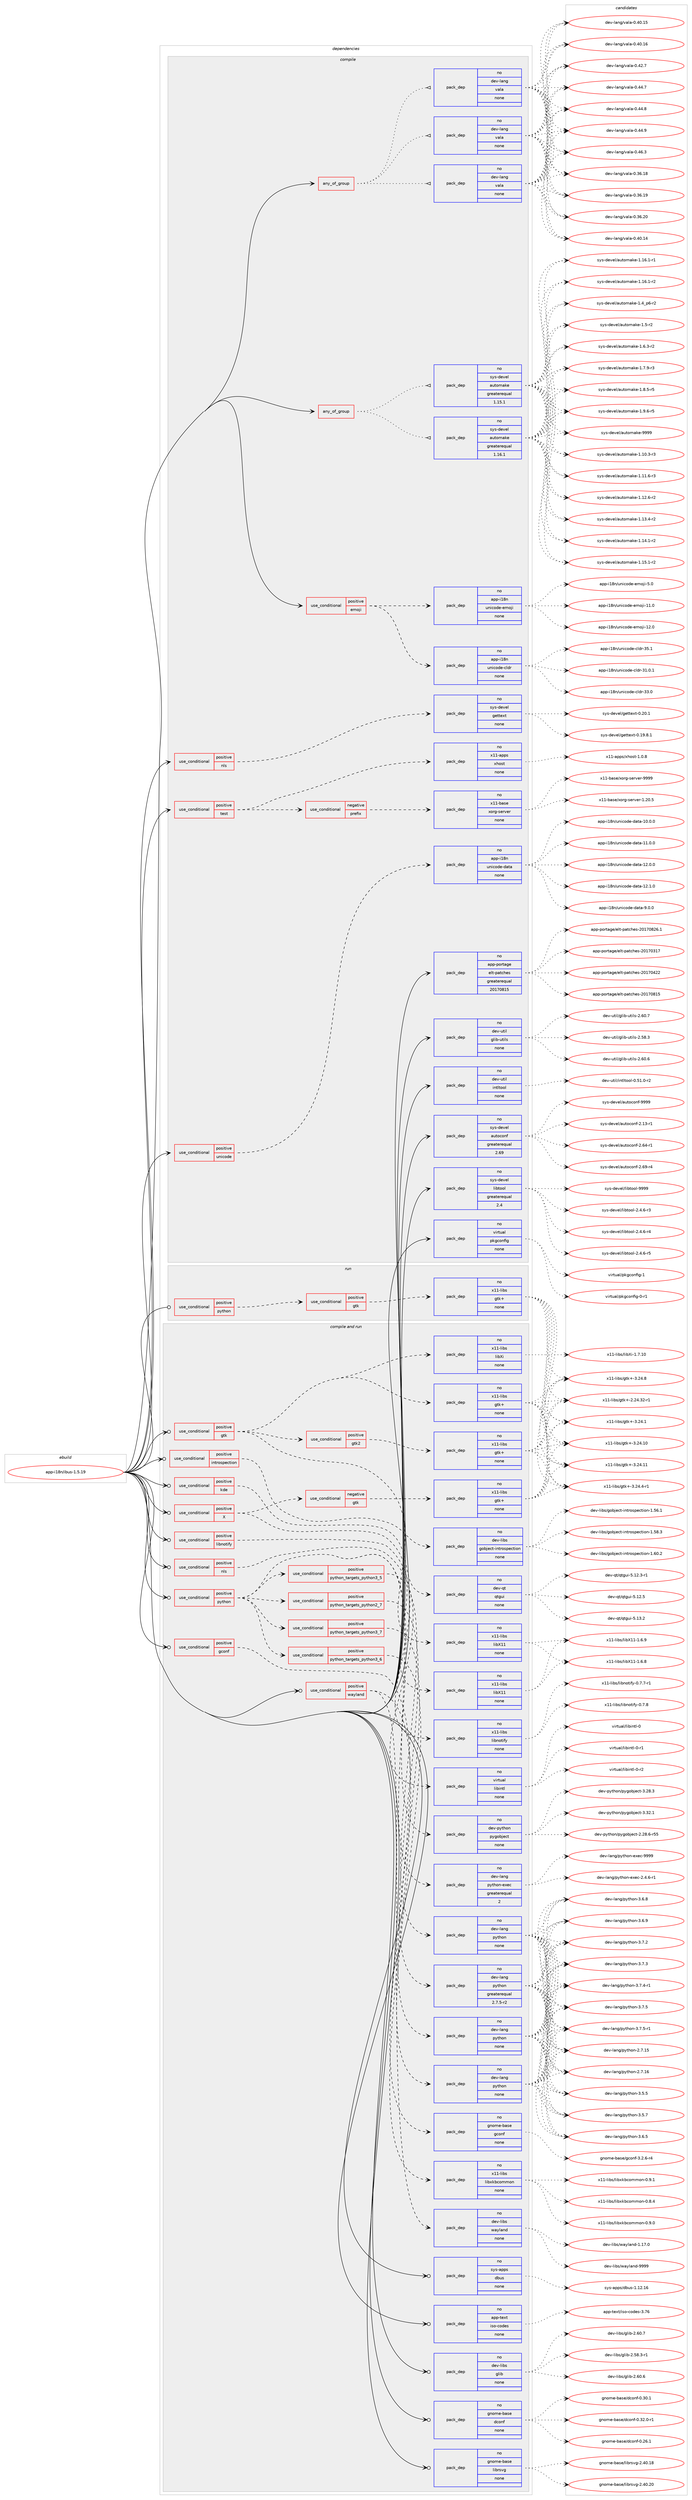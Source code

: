digraph prolog {

# *************
# Graph options
# *************

newrank=true;
concentrate=true;
compound=true;
graph [rankdir=LR,fontname=Helvetica,fontsize=10,ranksep=1.5];#, ranksep=2.5, nodesep=0.2];
edge  [arrowhead=vee];
node  [fontname=Helvetica,fontsize=10];

# **********
# The ebuild
# **********

subgraph cluster_leftcol {
color=gray;
rank=same;
label=<<i>ebuild</i>>;
id [label="app-i18n/ibus-1.5.19", color=red, width=4, href="../app-i18n/ibus-1.5.19.svg"];
}

# ****************
# The dependencies
# ****************

subgraph cluster_midcol {
color=gray;
label=<<i>dependencies</i>>;
subgraph cluster_compile {
fillcolor="#eeeeee";
style=filled;
label=<<i>compile</i>>;
subgraph any8591 {
dependency494521 [label=<<TABLE BORDER="0" CELLBORDER="1" CELLSPACING="0" CELLPADDING="4"><TR><TD CELLPADDING="10">any_of_group</TD></TR></TABLE>>, shape=none, color=red];subgraph pack367389 {
dependency494522 [label=<<TABLE BORDER="0" CELLBORDER="1" CELLSPACING="0" CELLPADDING="4" WIDTH="220"><TR><TD ROWSPAN="6" CELLPADDING="30">pack_dep</TD></TR><TR><TD WIDTH="110">no</TD></TR><TR><TD>dev-lang</TD></TR><TR><TD>vala</TD></TR><TR><TD>none</TD></TR><TR><TD></TD></TR></TABLE>>, shape=none, color=blue];
}
dependency494521:e -> dependency494522:w [weight=20,style="dotted",arrowhead="oinv"];
subgraph pack367390 {
dependency494523 [label=<<TABLE BORDER="0" CELLBORDER="1" CELLSPACING="0" CELLPADDING="4" WIDTH="220"><TR><TD ROWSPAN="6" CELLPADDING="30">pack_dep</TD></TR><TR><TD WIDTH="110">no</TD></TR><TR><TD>dev-lang</TD></TR><TR><TD>vala</TD></TR><TR><TD>none</TD></TR><TR><TD></TD></TR></TABLE>>, shape=none, color=blue];
}
dependency494521:e -> dependency494523:w [weight=20,style="dotted",arrowhead="oinv"];
subgraph pack367391 {
dependency494524 [label=<<TABLE BORDER="0" CELLBORDER="1" CELLSPACING="0" CELLPADDING="4" WIDTH="220"><TR><TD ROWSPAN="6" CELLPADDING="30">pack_dep</TD></TR><TR><TD WIDTH="110">no</TD></TR><TR><TD>dev-lang</TD></TR><TR><TD>vala</TD></TR><TR><TD>none</TD></TR><TR><TD></TD></TR></TABLE>>, shape=none, color=blue];
}
dependency494521:e -> dependency494524:w [weight=20,style="dotted",arrowhead="oinv"];
}
id:e -> dependency494521:w [weight=20,style="solid",arrowhead="vee"];
subgraph any8592 {
dependency494525 [label=<<TABLE BORDER="0" CELLBORDER="1" CELLSPACING="0" CELLPADDING="4"><TR><TD CELLPADDING="10">any_of_group</TD></TR></TABLE>>, shape=none, color=red];subgraph pack367392 {
dependency494526 [label=<<TABLE BORDER="0" CELLBORDER="1" CELLSPACING="0" CELLPADDING="4" WIDTH="220"><TR><TD ROWSPAN="6" CELLPADDING="30">pack_dep</TD></TR><TR><TD WIDTH="110">no</TD></TR><TR><TD>sys-devel</TD></TR><TR><TD>automake</TD></TR><TR><TD>greaterequal</TD></TR><TR><TD>1.16.1</TD></TR></TABLE>>, shape=none, color=blue];
}
dependency494525:e -> dependency494526:w [weight=20,style="dotted",arrowhead="oinv"];
subgraph pack367393 {
dependency494527 [label=<<TABLE BORDER="0" CELLBORDER="1" CELLSPACING="0" CELLPADDING="4" WIDTH="220"><TR><TD ROWSPAN="6" CELLPADDING="30">pack_dep</TD></TR><TR><TD WIDTH="110">no</TD></TR><TR><TD>sys-devel</TD></TR><TR><TD>automake</TD></TR><TR><TD>greaterequal</TD></TR><TR><TD>1.15.1</TD></TR></TABLE>>, shape=none, color=blue];
}
dependency494525:e -> dependency494527:w [weight=20,style="dotted",arrowhead="oinv"];
}
id:e -> dependency494525:w [weight=20,style="solid",arrowhead="vee"];
subgraph cond118229 {
dependency494528 [label=<<TABLE BORDER="0" CELLBORDER="1" CELLSPACING="0" CELLPADDING="4"><TR><TD ROWSPAN="3" CELLPADDING="10">use_conditional</TD></TR><TR><TD>positive</TD></TR><TR><TD>emoji</TD></TR></TABLE>>, shape=none, color=red];
subgraph pack367394 {
dependency494529 [label=<<TABLE BORDER="0" CELLBORDER="1" CELLSPACING="0" CELLPADDING="4" WIDTH="220"><TR><TD ROWSPAN="6" CELLPADDING="30">pack_dep</TD></TR><TR><TD WIDTH="110">no</TD></TR><TR><TD>app-i18n</TD></TR><TR><TD>unicode-cldr</TD></TR><TR><TD>none</TD></TR><TR><TD></TD></TR></TABLE>>, shape=none, color=blue];
}
dependency494528:e -> dependency494529:w [weight=20,style="dashed",arrowhead="vee"];
subgraph pack367395 {
dependency494530 [label=<<TABLE BORDER="0" CELLBORDER="1" CELLSPACING="0" CELLPADDING="4" WIDTH="220"><TR><TD ROWSPAN="6" CELLPADDING="30">pack_dep</TD></TR><TR><TD WIDTH="110">no</TD></TR><TR><TD>app-i18n</TD></TR><TR><TD>unicode-emoji</TD></TR><TR><TD>none</TD></TR><TR><TD></TD></TR></TABLE>>, shape=none, color=blue];
}
dependency494528:e -> dependency494530:w [weight=20,style="dashed",arrowhead="vee"];
}
id:e -> dependency494528:w [weight=20,style="solid",arrowhead="vee"];
subgraph cond118230 {
dependency494531 [label=<<TABLE BORDER="0" CELLBORDER="1" CELLSPACING="0" CELLPADDING="4"><TR><TD ROWSPAN="3" CELLPADDING="10">use_conditional</TD></TR><TR><TD>positive</TD></TR><TR><TD>nls</TD></TR></TABLE>>, shape=none, color=red];
subgraph pack367396 {
dependency494532 [label=<<TABLE BORDER="0" CELLBORDER="1" CELLSPACING="0" CELLPADDING="4" WIDTH="220"><TR><TD ROWSPAN="6" CELLPADDING="30">pack_dep</TD></TR><TR><TD WIDTH="110">no</TD></TR><TR><TD>sys-devel</TD></TR><TR><TD>gettext</TD></TR><TR><TD>none</TD></TR><TR><TD></TD></TR></TABLE>>, shape=none, color=blue];
}
dependency494531:e -> dependency494532:w [weight=20,style="dashed",arrowhead="vee"];
}
id:e -> dependency494531:w [weight=20,style="solid",arrowhead="vee"];
subgraph cond118231 {
dependency494533 [label=<<TABLE BORDER="0" CELLBORDER="1" CELLSPACING="0" CELLPADDING="4"><TR><TD ROWSPAN="3" CELLPADDING="10">use_conditional</TD></TR><TR><TD>positive</TD></TR><TR><TD>test</TD></TR></TABLE>>, shape=none, color=red];
subgraph cond118232 {
dependency494534 [label=<<TABLE BORDER="0" CELLBORDER="1" CELLSPACING="0" CELLPADDING="4"><TR><TD ROWSPAN="3" CELLPADDING="10">use_conditional</TD></TR><TR><TD>negative</TD></TR><TR><TD>prefix</TD></TR></TABLE>>, shape=none, color=red];
subgraph pack367397 {
dependency494535 [label=<<TABLE BORDER="0" CELLBORDER="1" CELLSPACING="0" CELLPADDING="4" WIDTH="220"><TR><TD ROWSPAN="6" CELLPADDING="30">pack_dep</TD></TR><TR><TD WIDTH="110">no</TD></TR><TR><TD>x11-base</TD></TR><TR><TD>xorg-server</TD></TR><TR><TD>none</TD></TR><TR><TD></TD></TR></TABLE>>, shape=none, color=blue];
}
dependency494534:e -> dependency494535:w [weight=20,style="dashed",arrowhead="vee"];
}
dependency494533:e -> dependency494534:w [weight=20,style="dashed",arrowhead="vee"];
subgraph pack367398 {
dependency494536 [label=<<TABLE BORDER="0" CELLBORDER="1" CELLSPACING="0" CELLPADDING="4" WIDTH="220"><TR><TD ROWSPAN="6" CELLPADDING="30">pack_dep</TD></TR><TR><TD WIDTH="110">no</TD></TR><TR><TD>x11-apps</TD></TR><TR><TD>xhost</TD></TR><TR><TD>none</TD></TR><TR><TD></TD></TR></TABLE>>, shape=none, color=blue];
}
dependency494533:e -> dependency494536:w [weight=20,style="dashed",arrowhead="vee"];
}
id:e -> dependency494533:w [weight=20,style="solid",arrowhead="vee"];
subgraph cond118233 {
dependency494537 [label=<<TABLE BORDER="0" CELLBORDER="1" CELLSPACING="0" CELLPADDING="4"><TR><TD ROWSPAN="3" CELLPADDING="10">use_conditional</TD></TR><TR><TD>positive</TD></TR><TR><TD>unicode</TD></TR></TABLE>>, shape=none, color=red];
subgraph pack367399 {
dependency494538 [label=<<TABLE BORDER="0" CELLBORDER="1" CELLSPACING="0" CELLPADDING="4" WIDTH="220"><TR><TD ROWSPAN="6" CELLPADDING="30">pack_dep</TD></TR><TR><TD WIDTH="110">no</TD></TR><TR><TD>app-i18n</TD></TR><TR><TD>unicode-data</TD></TR><TR><TD>none</TD></TR><TR><TD></TD></TR></TABLE>>, shape=none, color=blue];
}
dependency494537:e -> dependency494538:w [weight=20,style="dashed",arrowhead="vee"];
}
id:e -> dependency494537:w [weight=20,style="solid",arrowhead="vee"];
subgraph pack367400 {
dependency494539 [label=<<TABLE BORDER="0" CELLBORDER="1" CELLSPACING="0" CELLPADDING="4" WIDTH="220"><TR><TD ROWSPAN="6" CELLPADDING="30">pack_dep</TD></TR><TR><TD WIDTH="110">no</TD></TR><TR><TD>app-portage</TD></TR><TR><TD>elt-patches</TD></TR><TR><TD>greaterequal</TD></TR><TR><TD>20170815</TD></TR></TABLE>>, shape=none, color=blue];
}
id:e -> dependency494539:w [weight=20,style="solid",arrowhead="vee"];
subgraph pack367401 {
dependency494540 [label=<<TABLE BORDER="0" CELLBORDER="1" CELLSPACING="0" CELLPADDING="4" WIDTH="220"><TR><TD ROWSPAN="6" CELLPADDING="30">pack_dep</TD></TR><TR><TD WIDTH="110">no</TD></TR><TR><TD>dev-util</TD></TR><TR><TD>glib-utils</TD></TR><TR><TD>none</TD></TR><TR><TD></TD></TR></TABLE>>, shape=none, color=blue];
}
id:e -> dependency494540:w [weight=20,style="solid",arrowhead="vee"];
subgraph pack367402 {
dependency494541 [label=<<TABLE BORDER="0" CELLBORDER="1" CELLSPACING="0" CELLPADDING="4" WIDTH="220"><TR><TD ROWSPAN="6" CELLPADDING="30">pack_dep</TD></TR><TR><TD WIDTH="110">no</TD></TR><TR><TD>dev-util</TD></TR><TR><TD>intltool</TD></TR><TR><TD>none</TD></TR><TR><TD></TD></TR></TABLE>>, shape=none, color=blue];
}
id:e -> dependency494541:w [weight=20,style="solid",arrowhead="vee"];
subgraph pack367403 {
dependency494542 [label=<<TABLE BORDER="0" CELLBORDER="1" CELLSPACING="0" CELLPADDING="4" WIDTH="220"><TR><TD ROWSPAN="6" CELLPADDING="30">pack_dep</TD></TR><TR><TD WIDTH="110">no</TD></TR><TR><TD>sys-devel</TD></TR><TR><TD>autoconf</TD></TR><TR><TD>greaterequal</TD></TR><TR><TD>2.69</TD></TR></TABLE>>, shape=none, color=blue];
}
id:e -> dependency494542:w [weight=20,style="solid",arrowhead="vee"];
subgraph pack367404 {
dependency494543 [label=<<TABLE BORDER="0" CELLBORDER="1" CELLSPACING="0" CELLPADDING="4" WIDTH="220"><TR><TD ROWSPAN="6" CELLPADDING="30">pack_dep</TD></TR><TR><TD WIDTH="110">no</TD></TR><TR><TD>sys-devel</TD></TR><TR><TD>libtool</TD></TR><TR><TD>greaterequal</TD></TR><TR><TD>2.4</TD></TR></TABLE>>, shape=none, color=blue];
}
id:e -> dependency494543:w [weight=20,style="solid",arrowhead="vee"];
subgraph pack367405 {
dependency494544 [label=<<TABLE BORDER="0" CELLBORDER="1" CELLSPACING="0" CELLPADDING="4" WIDTH="220"><TR><TD ROWSPAN="6" CELLPADDING="30">pack_dep</TD></TR><TR><TD WIDTH="110">no</TD></TR><TR><TD>virtual</TD></TR><TR><TD>pkgconfig</TD></TR><TR><TD>none</TD></TR><TR><TD></TD></TR></TABLE>>, shape=none, color=blue];
}
id:e -> dependency494544:w [weight=20,style="solid",arrowhead="vee"];
}
subgraph cluster_compileandrun {
fillcolor="#eeeeee";
style=filled;
label=<<i>compile and run</i>>;
subgraph cond118234 {
dependency494545 [label=<<TABLE BORDER="0" CELLBORDER="1" CELLSPACING="0" CELLPADDING="4"><TR><TD ROWSPAN="3" CELLPADDING="10">use_conditional</TD></TR><TR><TD>positive</TD></TR><TR><TD>X</TD></TR></TABLE>>, shape=none, color=red];
subgraph pack367406 {
dependency494546 [label=<<TABLE BORDER="0" CELLBORDER="1" CELLSPACING="0" CELLPADDING="4" WIDTH="220"><TR><TD ROWSPAN="6" CELLPADDING="30">pack_dep</TD></TR><TR><TD WIDTH="110">no</TD></TR><TR><TD>x11-libs</TD></TR><TR><TD>libX11</TD></TR><TR><TD>none</TD></TR><TR><TD></TD></TR></TABLE>>, shape=none, color=blue];
}
dependency494545:e -> dependency494546:w [weight=20,style="dashed",arrowhead="vee"];
subgraph cond118235 {
dependency494547 [label=<<TABLE BORDER="0" CELLBORDER="1" CELLSPACING="0" CELLPADDING="4"><TR><TD ROWSPAN="3" CELLPADDING="10">use_conditional</TD></TR><TR><TD>negative</TD></TR><TR><TD>gtk</TD></TR></TABLE>>, shape=none, color=red];
subgraph pack367407 {
dependency494548 [label=<<TABLE BORDER="0" CELLBORDER="1" CELLSPACING="0" CELLPADDING="4" WIDTH="220"><TR><TD ROWSPAN="6" CELLPADDING="30">pack_dep</TD></TR><TR><TD WIDTH="110">no</TD></TR><TR><TD>x11-libs</TD></TR><TR><TD>gtk+</TD></TR><TR><TD>none</TD></TR><TR><TD></TD></TR></TABLE>>, shape=none, color=blue];
}
dependency494547:e -> dependency494548:w [weight=20,style="dashed",arrowhead="vee"];
}
dependency494545:e -> dependency494547:w [weight=20,style="dashed",arrowhead="vee"];
}
id:e -> dependency494545:w [weight=20,style="solid",arrowhead="odotvee"];
subgraph cond118236 {
dependency494549 [label=<<TABLE BORDER="0" CELLBORDER="1" CELLSPACING="0" CELLPADDING="4"><TR><TD ROWSPAN="3" CELLPADDING="10">use_conditional</TD></TR><TR><TD>positive</TD></TR><TR><TD>gconf</TD></TR></TABLE>>, shape=none, color=red];
subgraph pack367408 {
dependency494550 [label=<<TABLE BORDER="0" CELLBORDER="1" CELLSPACING="0" CELLPADDING="4" WIDTH="220"><TR><TD ROWSPAN="6" CELLPADDING="30">pack_dep</TD></TR><TR><TD WIDTH="110">no</TD></TR><TR><TD>gnome-base</TD></TR><TR><TD>gconf</TD></TR><TR><TD>none</TD></TR><TR><TD></TD></TR></TABLE>>, shape=none, color=blue];
}
dependency494549:e -> dependency494550:w [weight=20,style="dashed",arrowhead="vee"];
}
id:e -> dependency494549:w [weight=20,style="solid",arrowhead="odotvee"];
subgraph cond118237 {
dependency494551 [label=<<TABLE BORDER="0" CELLBORDER="1" CELLSPACING="0" CELLPADDING="4"><TR><TD ROWSPAN="3" CELLPADDING="10">use_conditional</TD></TR><TR><TD>positive</TD></TR><TR><TD>gtk</TD></TR></TABLE>>, shape=none, color=red];
subgraph pack367409 {
dependency494552 [label=<<TABLE BORDER="0" CELLBORDER="1" CELLSPACING="0" CELLPADDING="4" WIDTH="220"><TR><TD ROWSPAN="6" CELLPADDING="30">pack_dep</TD></TR><TR><TD WIDTH="110">no</TD></TR><TR><TD>x11-libs</TD></TR><TR><TD>gtk+</TD></TR><TR><TD>none</TD></TR><TR><TD></TD></TR></TABLE>>, shape=none, color=blue];
}
dependency494551:e -> dependency494552:w [weight=20,style="dashed",arrowhead="vee"];
subgraph pack367410 {
dependency494553 [label=<<TABLE BORDER="0" CELLBORDER="1" CELLSPACING="0" CELLPADDING="4" WIDTH="220"><TR><TD ROWSPAN="6" CELLPADDING="30">pack_dep</TD></TR><TR><TD WIDTH="110">no</TD></TR><TR><TD>x11-libs</TD></TR><TR><TD>libX11</TD></TR><TR><TD>none</TD></TR><TR><TD></TD></TR></TABLE>>, shape=none, color=blue];
}
dependency494551:e -> dependency494553:w [weight=20,style="dashed",arrowhead="vee"];
subgraph pack367411 {
dependency494554 [label=<<TABLE BORDER="0" CELLBORDER="1" CELLSPACING="0" CELLPADDING="4" WIDTH="220"><TR><TD ROWSPAN="6" CELLPADDING="30">pack_dep</TD></TR><TR><TD WIDTH="110">no</TD></TR><TR><TD>x11-libs</TD></TR><TR><TD>libXi</TD></TR><TR><TD>none</TD></TR><TR><TD></TD></TR></TABLE>>, shape=none, color=blue];
}
dependency494551:e -> dependency494554:w [weight=20,style="dashed",arrowhead="vee"];
subgraph cond118238 {
dependency494555 [label=<<TABLE BORDER="0" CELLBORDER="1" CELLSPACING="0" CELLPADDING="4"><TR><TD ROWSPAN="3" CELLPADDING="10">use_conditional</TD></TR><TR><TD>positive</TD></TR><TR><TD>gtk2</TD></TR></TABLE>>, shape=none, color=red];
subgraph pack367412 {
dependency494556 [label=<<TABLE BORDER="0" CELLBORDER="1" CELLSPACING="0" CELLPADDING="4" WIDTH="220"><TR><TD ROWSPAN="6" CELLPADDING="30">pack_dep</TD></TR><TR><TD WIDTH="110">no</TD></TR><TR><TD>x11-libs</TD></TR><TR><TD>gtk+</TD></TR><TR><TD>none</TD></TR><TR><TD></TD></TR></TABLE>>, shape=none, color=blue];
}
dependency494555:e -> dependency494556:w [weight=20,style="dashed",arrowhead="vee"];
}
dependency494551:e -> dependency494555:w [weight=20,style="dashed",arrowhead="vee"];
}
id:e -> dependency494551:w [weight=20,style="solid",arrowhead="odotvee"];
subgraph cond118239 {
dependency494557 [label=<<TABLE BORDER="0" CELLBORDER="1" CELLSPACING="0" CELLPADDING="4"><TR><TD ROWSPAN="3" CELLPADDING="10">use_conditional</TD></TR><TR><TD>positive</TD></TR><TR><TD>introspection</TD></TR></TABLE>>, shape=none, color=red];
subgraph pack367413 {
dependency494558 [label=<<TABLE BORDER="0" CELLBORDER="1" CELLSPACING="0" CELLPADDING="4" WIDTH="220"><TR><TD ROWSPAN="6" CELLPADDING="30">pack_dep</TD></TR><TR><TD WIDTH="110">no</TD></TR><TR><TD>dev-libs</TD></TR><TR><TD>gobject-introspection</TD></TR><TR><TD>none</TD></TR><TR><TD></TD></TR></TABLE>>, shape=none, color=blue];
}
dependency494557:e -> dependency494558:w [weight=20,style="dashed",arrowhead="vee"];
}
id:e -> dependency494557:w [weight=20,style="solid",arrowhead="odotvee"];
subgraph cond118240 {
dependency494559 [label=<<TABLE BORDER="0" CELLBORDER="1" CELLSPACING="0" CELLPADDING="4"><TR><TD ROWSPAN="3" CELLPADDING="10">use_conditional</TD></TR><TR><TD>positive</TD></TR><TR><TD>kde</TD></TR></TABLE>>, shape=none, color=red];
subgraph pack367414 {
dependency494560 [label=<<TABLE BORDER="0" CELLBORDER="1" CELLSPACING="0" CELLPADDING="4" WIDTH="220"><TR><TD ROWSPAN="6" CELLPADDING="30">pack_dep</TD></TR><TR><TD WIDTH="110">no</TD></TR><TR><TD>dev-qt</TD></TR><TR><TD>qtgui</TD></TR><TR><TD>none</TD></TR><TR><TD></TD></TR></TABLE>>, shape=none, color=blue];
}
dependency494559:e -> dependency494560:w [weight=20,style="dashed",arrowhead="vee"];
}
id:e -> dependency494559:w [weight=20,style="solid",arrowhead="odotvee"];
subgraph cond118241 {
dependency494561 [label=<<TABLE BORDER="0" CELLBORDER="1" CELLSPACING="0" CELLPADDING="4"><TR><TD ROWSPAN="3" CELLPADDING="10">use_conditional</TD></TR><TR><TD>positive</TD></TR><TR><TD>libnotify</TD></TR></TABLE>>, shape=none, color=red];
subgraph pack367415 {
dependency494562 [label=<<TABLE BORDER="0" CELLBORDER="1" CELLSPACING="0" CELLPADDING="4" WIDTH="220"><TR><TD ROWSPAN="6" CELLPADDING="30">pack_dep</TD></TR><TR><TD WIDTH="110">no</TD></TR><TR><TD>x11-libs</TD></TR><TR><TD>libnotify</TD></TR><TR><TD>none</TD></TR><TR><TD></TD></TR></TABLE>>, shape=none, color=blue];
}
dependency494561:e -> dependency494562:w [weight=20,style="dashed",arrowhead="vee"];
}
id:e -> dependency494561:w [weight=20,style="solid",arrowhead="odotvee"];
subgraph cond118242 {
dependency494563 [label=<<TABLE BORDER="0" CELLBORDER="1" CELLSPACING="0" CELLPADDING="4"><TR><TD ROWSPAN="3" CELLPADDING="10">use_conditional</TD></TR><TR><TD>positive</TD></TR><TR><TD>nls</TD></TR></TABLE>>, shape=none, color=red];
subgraph pack367416 {
dependency494564 [label=<<TABLE BORDER="0" CELLBORDER="1" CELLSPACING="0" CELLPADDING="4" WIDTH="220"><TR><TD ROWSPAN="6" CELLPADDING="30">pack_dep</TD></TR><TR><TD WIDTH="110">no</TD></TR><TR><TD>virtual</TD></TR><TR><TD>libintl</TD></TR><TR><TD>none</TD></TR><TR><TD></TD></TR></TABLE>>, shape=none, color=blue];
}
dependency494563:e -> dependency494564:w [weight=20,style="dashed",arrowhead="vee"];
}
id:e -> dependency494563:w [weight=20,style="solid",arrowhead="odotvee"];
subgraph cond118243 {
dependency494565 [label=<<TABLE BORDER="0" CELLBORDER="1" CELLSPACING="0" CELLPADDING="4"><TR><TD ROWSPAN="3" CELLPADDING="10">use_conditional</TD></TR><TR><TD>positive</TD></TR><TR><TD>python</TD></TR></TABLE>>, shape=none, color=red];
subgraph cond118244 {
dependency494566 [label=<<TABLE BORDER="0" CELLBORDER="1" CELLSPACING="0" CELLPADDING="4"><TR><TD ROWSPAN="3" CELLPADDING="10">use_conditional</TD></TR><TR><TD>positive</TD></TR><TR><TD>python_targets_python2_7</TD></TR></TABLE>>, shape=none, color=red];
subgraph pack367417 {
dependency494567 [label=<<TABLE BORDER="0" CELLBORDER="1" CELLSPACING="0" CELLPADDING="4" WIDTH="220"><TR><TD ROWSPAN="6" CELLPADDING="30">pack_dep</TD></TR><TR><TD WIDTH="110">no</TD></TR><TR><TD>dev-lang</TD></TR><TR><TD>python</TD></TR><TR><TD>greaterequal</TD></TR><TR><TD>2.7.5-r2</TD></TR></TABLE>>, shape=none, color=blue];
}
dependency494566:e -> dependency494567:w [weight=20,style="dashed",arrowhead="vee"];
}
dependency494565:e -> dependency494566:w [weight=20,style="dashed",arrowhead="vee"];
subgraph cond118245 {
dependency494568 [label=<<TABLE BORDER="0" CELLBORDER="1" CELLSPACING="0" CELLPADDING="4"><TR><TD ROWSPAN="3" CELLPADDING="10">use_conditional</TD></TR><TR><TD>positive</TD></TR><TR><TD>python_targets_python3_5</TD></TR></TABLE>>, shape=none, color=red];
subgraph pack367418 {
dependency494569 [label=<<TABLE BORDER="0" CELLBORDER="1" CELLSPACING="0" CELLPADDING="4" WIDTH="220"><TR><TD ROWSPAN="6" CELLPADDING="30">pack_dep</TD></TR><TR><TD WIDTH="110">no</TD></TR><TR><TD>dev-lang</TD></TR><TR><TD>python</TD></TR><TR><TD>none</TD></TR><TR><TD></TD></TR></TABLE>>, shape=none, color=blue];
}
dependency494568:e -> dependency494569:w [weight=20,style="dashed",arrowhead="vee"];
}
dependency494565:e -> dependency494568:w [weight=20,style="dashed",arrowhead="vee"];
subgraph cond118246 {
dependency494570 [label=<<TABLE BORDER="0" CELLBORDER="1" CELLSPACING="0" CELLPADDING="4"><TR><TD ROWSPAN="3" CELLPADDING="10">use_conditional</TD></TR><TR><TD>positive</TD></TR><TR><TD>python_targets_python3_6</TD></TR></TABLE>>, shape=none, color=red];
subgraph pack367419 {
dependency494571 [label=<<TABLE BORDER="0" CELLBORDER="1" CELLSPACING="0" CELLPADDING="4" WIDTH="220"><TR><TD ROWSPAN="6" CELLPADDING="30">pack_dep</TD></TR><TR><TD WIDTH="110">no</TD></TR><TR><TD>dev-lang</TD></TR><TR><TD>python</TD></TR><TR><TD>none</TD></TR><TR><TD></TD></TR></TABLE>>, shape=none, color=blue];
}
dependency494570:e -> dependency494571:w [weight=20,style="dashed",arrowhead="vee"];
}
dependency494565:e -> dependency494570:w [weight=20,style="dashed",arrowhead="vee"];
subgraph cond118247 {
dependency494572 [label=<<TABLE BORDER="0" CELLBORDER="1" CELLSPACING="0" CELLPADDING="4"><TR><TD ROWSPAN="3" CELLPADDING="10">use_conditional</TD></TR><TR><TD>positive</TD></TR><TR><TD>python_targets_python3_7</TD></TR></TABLE>>, shape=none, color=red];
subgraph pack367420 {
dependency494573 [label=<<TABLE BORDER="0" CELLBORDER="1" CELLSPACING="0" CELLPADDING="4" WIDTH="220"><TR><TD ROWSPAN="6" CELLPADDING="30">pack_dep</TD></TR><TR><TD WIDTH="110">no</TD></TR><TR><TD>dev-lang</TD></TR><TR><TD>python</TD></TR><TR><TD>none</TD></TR><TR><TD></TD></TR></TABLE>>, shape=none, color=blue];
}
dependency494572:e -> dependency494573:w [weight=20,style="dashed",arrowhead="vee"];
}
dependency494565:e -> dependency494572:w [weight=20,style="dashed",arrowhead="vee"];
subgraph pack367421 {
dependency494574 [label=<<TABLE BORDER="0" CELLBORDER="1" CELLSPACING="0" CELLPADDING="4" WIDTH="220"><TR><TD ROWSPAN="6" CELLPADDING="30">pack_dep</TD></TR><TR><TD WIDTH="110">no</TD></TR><TR><TD>dev-lang</TD></TR><TR><TD>python-exec</TD></TR><TR><TD>greaterequal</TD></TR><TR><TD>2</TD></TR></TABLE>>, shape=none, color=blue];
}
dependency494565:e -> dependency494574:w [weight=20,style="dashed",arrowhead="vee"];
subgraph pack367422 {
dependency494575 [label=<<TABLE BORDER="0" CELLBORDER="1" CELLSPACING="0" CELLPADDING="4" WIDTH="220"><TR><TD ROWSPAN="6" CELLPADDING="30">pack_dep</TD></TR><TR><TD WIDTH="110">no</TD></TR><TR><TD>dev-python</TD></TR><TR><TD>pygobject</TD></TR><TR><TD>none</TD></TR><TR><TD></TD></TR></TABLE>>, shape=none, color=blue];
}
dependency494565:e -> dependency494575:w [weight=20,style="dashed",arrowhead="vee"];
}
id:e -> dependency494565:w [weight=20,style="solid",arrowhead="odotvee"];
subgraph cond118248 {
dependency494576 [label=<<TABLE BORDER="0" CELLBORDER="1" CELLSPACING="0" CELLPADDING="4"><TR><TD ROWSPAN="3" CELLPADDING="10">use_conditional</TD></TR><TR><TD>positive</TD></TR><TR><TD>wayland</TD></TR></TABLE>>, shape=none, color=red];
subgraph pack367423 {
dependency494577 [label=<<TABLE BORDER="0" CELLBORDER="1" CELLSPACING="0" CELLPADDING="4" WIDTH="220"><TR><TD ROWSPAN="6" CELLPADDING="30">pack_dep</TD></TR><TR><TD WIDTH="110">no</TD></TR><TR><TD>dev-libs</TD></TR><TR><TD>wayland</TD></TR><TR><TD>none</TD></TR><TR><TD></TD></TR></TABLE>>, shape=none, color=blue];
}
dependency494576:e -> dependency494577:w [weight=20,style="dashed",arrowhead="vee"];
subgraph pack367424 {
dependency494578 [label=<<TABLE BORDER="0" CELLBORDER="1" CELLSPACING="0" CELLPADDING="4" WIDTH="220"><TR><TD ROWSPAN="6" CELLPADDING="30">pack_dep</TD></TR><TR><TD WIDTH="110">no</TD></TR><TR><TD>x11-libs</TD></TR><TR><TD>libxkbcommon</TD></TR><TR><TD>none</TD></TR><TR><TD></TD></TR></TABLE>>, shape=none, color=blue];
}
dependency494576:e -> dependency494578:w [weight=20,style="dashed",arrowhead="vee"];
}
id:e -> dependency494576:w [weight=20,style="solid",arrowhead="odotvee"];
subgraph pack367425 {
dependency494579 [label=<<TABLE BORDER="0" CELLBORDER="1" CELLSPACING="0" CELLPADDING="4" WIDTH="220"><TR><TD ROWSPAN="6" CELLPADDING="30">pack_dep</TD></TR><TR><TD WIDTH="110">no</TD></TR><TR><TD>app-text</TD></TR><TR><TD>iso-codes</TD></TR><TR><TD>none</TD></TR><TR><TD></TD></TR></TABLE>>, shape=none, color=blue];
}
id:e -> dependency494579:w [weight=20,style="solid",arrowhead="odotvee"];
subgraph pack367426 {
dependency494580 [label=<<TABLE BORDER="0" CELLBORDER="1" CELLSPACING="0" CELLPADDING="4" WIDTH="220"><TR><TD ROWSPAN="6" CELLPADDING="30">pack_dep</TD></TR><TR><TD WIDTH="110">no</TD></TR><TR><TD>dev-libs</TD></TR><TR><TD>glib</TD></TR><TR><TD>none</TD></TR><TR><TD></TD></TR></TABLE>>, shape=none, color=blue];
}
id:e -> dependency494580:w [weight=20,style="solid",arrowhead="odotvee"];
subgraph pack367427 {
dependency494581 [label=<<TABLE BORDER="0" CELLBORDER="1" CELLSPACING="0" CELLPADDING="4" WIDTH="220"><TR><TD ROWSPAN="6" CELLPADDING="30">pack_dep</TD></TR><TR><TD WIDTH="110">no</TD></TR><TR><TD>gnome-base</TD></TR><TR><TD>dconf</TD></TR><TR><TD>none</TD></TR><TR><TD></TD></TR></TABLE>>, shape=none, color=blue];
}
id:e -> dependency494581:w [weight=20,style="solid",arrowhead="odotvee"];
subgraph pack367428 {
dependency494582 [label=<<TABLE BORDER="0" CELLBORDER="1" CELLSPACING="0" CELLPADDING="4" WIDTH="220"><TR><TD ROWSPAN="6" CELLPADDING="30">pack_dep</TD></TR><TR><TD WIDTH="110">no</TD></TR><TR><TD>gnome-base</TD></TR><TR><TD>librsvg</TD></TR><TR><TD>none</TD></TR><TR><TD></TD></TR></TABLE>>, shape=none, color=blue];
}
id:e -> dependency494582:w [weight=20,style="solid",arrowhead="odotvee"];
subgraph pack367429 {
dependency494583 [label=<<TABLE BORDER="0" CELLBORDER="1" CELLSPACING="0" CELLPADDING="4" WIDTH="220"><TR><TD ROWSPAN="6" CELLPADDING="30">pack_dep</TD></TR><TR><TD WIDTH="110">no</TD></TR><TR><TD>sys-apps</TD></TR><TR><TD>dbus</TD></TR><TR><TD>none</TD></TR><TR><TD></TD></TR></TABLE>>, shape=none, color=blue];
}
id:e -> dependency494583:w [weight=20,style="solid",arrowhead="odotvee"];
}
subgraph cluster_run {
fillcolor="#eeeeee";
style=filled;
label=<<i>run</i>>;
subgraph cond118249 {
dependency494584 [label=<<TABLE BORDER="0" CELLBORDER="1" CELLSPACING="0" CELLPADDING="4"><TR><TD ROWSPAN="3" CELLPADDING="10">use_conditional</TD></TR><TR><TD>positive</TD></TR><TR><TD>python</TD></TR></TABLE>>, shape=none, color=red];
subgraph cond118250 {
dependency494585 [label=<<TABLE BORDER="0" CELLBORDER="1" CELLSPACING="0" CELLPADDING="4"><TR><TD ROWSPAN="3" CELLPADDING="10">use_conditional</TD></TR><TR><TD>positive</TD></TR><TR><TD>gtk</TD></TR></TABLE>>, shape=none, color=red];
subgraph pack367430 {
dependency494586 [label=<<TABLE BORDER="0" CELLBORDER="1" CELLSPACING="0" CELLPADDING="4" WIDTH="220"><TR><TD ROWSPAN="6" CELLPADDING="30">pack_dep</TD></TR><TR><TD WIDTH="110">no</TD></TR><TR><TD>x11-libs</TD></TR><TR><TD>gtk+</TD></TR><TR><TD>none</TD></TR><TR><TD></TD></TR></TABLE>>, shape=none, color=blue];
}
dependency494585:e -> dependency494586:w [weight=20,style="dashed",arrowhead="vee"];
}
dependency494584:e -> dependency494585:w [weight=20,style="dashed",arrowhead="vee"];
}
id:e -> dependency494584:w [weight=20,style="solid",arrowhead="odot"];
}
}

# **************
# The candidates
# **************

subgraph cluster_choices {
rank=same;
color=gray;
label=<<i>candidates</i>>;

subgraph choice367389 {
color=black;
nodesep=1;
choice10010111845108971101034711897108974548465154464956 [label="dev-lang/vala-0.36.18", color=red, width=4,href="../dev-lang/vala-0.36.18.svg"];
choice10010111845108971101034711897108974548465154464957 [label="dev-lang/vala-0.36.19", color=red, width=4,href="../dev-lang/vala-0.36.19.svg"];
choice10010111845108971101034711897108974548465154465048 [label="dev-lang/vala-0.36.20", color=red, width=4,href="../dev-lang/vala-0.36.20.svg"];
choice10010111845108971101034711897108974548465248464952 [label="dev-lang/vala-0.40.14", color=red, width=4,href="../dev-lang/vala-0.40.14.svg"];
choice10010111845108971101034711897108974548465248464953 [label="dev-lang/vala-0.40.15", color=red, width=4,href="../dev-lang/vala-0.40.15.svg"];
choice10010111845108971101034711897108974548465248464954 [label="dev-lang/vala-0.40.16", color=red, width=4,href="../dev-lang/vala-0.40.16.svg"];
choice100101118451089711010347118971089745484652504655 [label="dev-lang/vala-0.42.7", color=red, width=4,href="../dev-lang/vala-0.42.7.svg"];
choice100101118451089711010347118971089745484652524655 [label="dev-lang/vala-0.44.7", color=red, width=4,href="../dev-lang/vala-0.44.7.svg"];
choice100101118451089711010347118971089745484652524656 [label="dev-lang/vala-0.44.8", color=red, width=4,href="../dev-lang/vala-0.44.8.svg"];
choice100101118451089711010347118971089745484652524657 [label="dev-lang/vala-0.44.9", color=red, width=4,href="../dev-lang/vala-0.44.9.svg"];
choice100101118451089711010347118971089745484652544651 [label="dev-lang/vala-0.46.3", color=red, width=4,href="../dev-lang/vala-0.46.3.svg"];
dependency494522:e -> choice10010111845108971101034711897108974548465154464956:w [style=dotted,weight="100"];
dependency494522:e -> choice10010111845108971101034711897108974548465154464957:w [style=dotted,weight="100"];
dependency494522:e -> choice10010111845108971101034711897108974548465154465048:w [style=dotted,weight="100"];
dependency494522:e -> choice10010111845108971101034711897108974548465248464952:w [style=dotted,weight="100"];
dependency494522:e -> choice10010111845108971101034711897108974548465248464953:w [style=dotted,weight="100"];
dependency494522:e -> choice10010111845108971101034711897108974548465248464954:w [style=dotted,weight="100"];
dependency494522:e -> choice100101118451089711010347118971089745484652504655:w [style=dotted,weight="100"];
dependency494522:e -> choice100101118451089711010347118971089745484652524655:w [style=dotted,weight="100"];
dependency494522:e -> choice100101118451089711010347118971089745484652524656:w [style=dotted,weight="100"];
dependency494522:e -> choice100101118451089711010347118971089745484652524657:w [style=dotted,weight="100"];
dependency494522:e -> choice100101118451089711010347118971089745484652544651:w [style=dotted,weight="100"];
}
subgraph choice367390 {
color=black;
nodesep=1;
choice10010111845108971101034711897108974548465154464956 [label="dev-lang/vala-0.36.18", color=red, width=4,href="../dev-lang/vala-0.36.18.svg"];
choice10010111845108971101034711897108974548465154464957 [label="dev-lang/vala-0.36.19", color=red, width=4,href="../dev-lang/vala-0.36.19.svg"];
choice10010111845108971101034711897108974548465154465048 [label="dev-lang/vala-0.36.20", color=red, width=4,href="../dev-lang/vala-0.36.20.svg"];
choice10010111845108971101034711897108974548465248464952 [label="dev-lang/vala-0.40.14", color=red, width=4,href="../dev-lang/vala-0.40.14.svg"];
choice10010111845108971101034711897108974548465248464953 [label="dev-lang/vala-0.40.15", color=red, width=4,href="../dev-lang/vala-0.40.15.svg"];
choice10010111845108971101034711897108974548465248464954 [label="dev-lang/vala-0.40.16", color=red, width=4,href="../dev-lang/vala-0.40.16.svg"];
choice100101118451089711010347118971089745484652504655 [label="dev-lang/vala-0.42.7", color=red, width=4,href="../dev-lang/vala-0.42.7.svg"];
choice100101118451089711010347118971089745484652524655 [label="dev-lang/vala-0.44.7", color=red, width=4,href="../dev-lang/vala-0.44.7.svg"];
choice100101118451089711010347118971089745484652524656 [label="dev-lang/vala-0.44.8", color=red, width=4,href="../dev-lang/vala-0.44.8.svg"];
choice100101118451089711010347118971089745484652524657 [label="dev-lang/vala-0.44.9", color=red, width=4,href="../dev-lang/vala-0.44.9.svg"];
choice100101118451089711010347118971089745484652544651 [label="dev-lang/vala-0.46.3", color=red, width=4,href="../dev-lang/vala-0.46.3.svg"];
dependency494523:e -> choice10010111845108971101034711897108974548465154464956:w [style=dotted,weight="100"];
dependency494523:e -> choice10010111845108971101034711897108974548465154464957:w [style=dotted,weight="100"];
dependency494523:e -> choice10010111845108971101034711897108974548465154465048:w [style=dotted,weight="100"];
dependency494523:e -> choice10010111845108971101034711897108974548465248464952:w [style=dotted,weight="100"];
dependency494523:e -> choice10010111845108971101034711897108974548465248464953:w [style=dotted,weight="100"];
dependency494523:e -> choice10010111845108971101034711897108974548465248464954:w [style=dotted,weight="100"];
dependency494523:e -> choice100101118451089711010347118971089745484652504655:w [style=dotted,weight="100"];
dependency494523:e -> choice100101118451089711010347118971089745484652524655:w [style=dotted,weight="100"];
dependency494523:e -> choice100101118451089711010347118971089745484652524656:w [style=dotted,weight="100"];
dependency494523:e -> choice100101118451089711010347118971089745484652524657:w [style=dotted,weight="100"];
dependency494523:e -> choice100101118451089711010347118971089745484652544651:w [style=dotted,weight="100"];
}
subgraph choice367391 {
color=black;
nodesep=1;
choice10010111845108971101034711897108974548465154464956 [label="dev-lang/vala-0.36.18", color=red, width=4,href="../dev-lang/vala-0.36.18.svg"];
choice10010111845108971101034711897108974548465154464957 [label="dev-lang/vala-0.36.19", color=red, width=4,href="../dev-lang/vala-0.36.19.svg"];
choice10010111845108971101034711897108974548465154465048 [label="dev-lang/vala-0.36.20", color=red, width=4,href="../dev-lang/vala-0.36.20.svg"];
choice10010111845108971101034711897108974548465248464952 [label="dev-lang/vala-0.40.14", color=red, width=4,href="../dev-lang/vala-0.40.14.svg"];
choice10010111845108971101034711897108974548465248464953 [label="dev-lang/vala-0.40.15", color=red, width=4,href="../dev-lang/vala-0.40.15.svg"];
choice10010111845108971101034711897108974548465248464954 [label="dev-lang/vala-0.40.16", color=red, width=4,href="../dev-lang/vala-0.40.16.svg"];
choice100101118451089711010347118971089745484652504655 [label="dev-lang/vala-0.42.7", color=red, width=4,href="../dev-lang/vala-0.42.7.svg"];
choice100101118451089711010347118971089745484652524655 [label="dev-lang/vala-0.44.7", color=red, width=4,href="../dev-lang/vala-0.44.7.svg"];
choice100101118451089711010347118971089745484652524656 [label="dev-lang/vala-0.44.8", color=red, width=4,href="../dev-lang/vala-0.44.8.svg"];
choice100101118451089711010347118971089745484652524657 [label="dev-lang/vala-0.44.9", color=red, width=4,href="../dev-lang/vala-0.44.9.svg"];
choice100101118451089711010347118971089745484652544651 [label="dev-lang/vala-0.46.3", color=red, width=4,href="../dev-lang/vala-0.46.3.svg"];
dependency494524:e -> choice10010111845108971101034711897108974548465154464956:w [style=dotted,weight="100"];
dependency494524:e -> choice10010111845108971101034711897108974548465154464957:w [style=dotted,weight="100"];
dependency494524:e -> choice10010111845108971101034711897108974548465154465048:w [style=dotted,weight="100"];
dependency494524:e -> choice10010111845108971101034711897108974548465248464952:w [style=dotted,weight="100"];
dependency494524:e -> choice10010111845108971101034711897108974548465248464953:w [style=dotted,weight="100"];
dependency494524:e -> choice10010111845108971101034711897108974548465248464954:w [style=dotted,weight="100"];
dependency494524:e -> choice100101118451089711010347118971089745484652504655:w [style=dotted,weight="100"];
dependency494524:e -> choice100101118451089711010347118971089745484652524655:w [style=dotted,weight="100"];
dependency494524:e -> choice100101118451089711010347118971089745484652524656:w [style=dotted,weight="100"];
dependency494524:e -> choice100101118451089711010347118971089745484652524657:w [style=dotted,weight="100"];
dependency494524:e -> choice100101118451089711010347118971089745484652544651:w [style=dotted,weight="100"];
}
subgraph choice367392 {
color=black;
nodesep=1;
choice11512111545100101118101108479711711611110997107101454946494846514511451 [label="sys-devel/automake-1.10.3-r3", color=red, width=4,href="../sys-devel/automake-1.10.3-r3.svg"];
choice11512111545100101118101108479711711611110997107101454946494946544511451 [label="sys-devel/automake-1.11.6-r3", color=red, width=4,href="../sys-devel/automake-1.11.6-r3.svg"];
choice11512111545100101118101108479711711611110997107101454946495046544511450 [label="sys-devel/automake-1.12.6-r2", color=red, width=4,href="../sys-devel/automake-1.12.6-r2.svg"];
choice11512111545100101118101108479711711611110997107101454946495146524511450 [label="sys-devel/automake-1.13.4-r2", color=red, width=4,href="../sys-devel/automake-1.13.4-r2.svg"];
choice11512111545100101118101108479711711611110997107101454946495246494511450 [label="sys-devel/automake-1.14.1-r2", color=red, width=4,href="../sys-devel/automake-1.14.1-r2.svg"];
choice11512111545100101118101108479711711611110997107101454946495346494511450 [label="sys-devel/automake-1.15.1-r2", color=red, width=4,href="../sys-devel/automake-1.15.1-r2.svg"];
choice11512111545100101118101108479711711611110997107101454946495446494511449 [label="sys-devel/automake-1.16.1-r1", color=red, width=4,href="../sys-devel/automake-1.16.1-r1.svg"];
choice11512111545100101118101108479711711611110997107101454946495446494511450 [label="sys-devel/automake-1.16.1-r2", color=red, width=4,href="../sys-devel/automake-1.16.1-r2.svg"];
choice115121115451001011181011084797117116111109971071014549465295112544511450 [label="sys-devel/automake-1.4_p6-r2", color=red, width=4,href="../sys-devel/automake-1.4_p6-r2.svg"];
choice11512111545100101118101108479711711611110997107101454946534511450 [label="sys-devel/automake-1.5-r2", color=red, width=4,href="../sys-devel/automake-1.5-r2.svg"];
choice115121115451001011181011084797117116111109971071014549465446514511450 [label="sys-devel/automake-1.6.3-r2", color=red, width=4,href="../sys-devel/automake-1.6.3-r2.svg"];
choice115121115451001011181011084797117116111109971071014549465546574511451 [label="sys-devel/automake-1.7.9-r3", color=red, width=4,href="../sys-devel/automake-1.7.9-r3.svg"];
choice115121115451001011181011084797117116111109971071014549465646534511453 [label="sys-devel/automake-1.8.5-r5", color=red, width=4,href="../sys-devel/automake-1.8.5-r5.svg"];
choice115121115451001011181011084797117116111109971071014549465746544511453 [label="sys-devel/automake-1.9.6-r5", color=red, width=4,href="../sys-devel/automake-1.9.6-r5.svg"];
choice115121115451001011181011084797117116111109971071014557575757 [label="sys-devel/automake-9999", color=red, width=4,href="../sys-devel/automake-9999.svg"];
dependency494526:e -> choice11512111545100101118101108479711711611110997107101454946494846514511451:w [style=dotted,weight="100"];
dependency494526:e -> choice11512111545100101118101108479711711611110997107101454946494946544511451:w [style=dotted,weight="100"];
dependency494526:e -> choice11512111545100101118101108479711711611110997107101454946495046544511450:w [style=dotted,weight="100"];
dependency494526:e -> choice11512111545100101118101108479711711611110997107101454946495146524511450:w [style=dotted,weight="100"];
dependency494526:e -> choice11512111545100101118101108479711711611110997107101454946495246494511450:w [style=dotted,weight="100"];
dependency494526:e -> choice11512111545100101118101108479711711611110997107101454946495346494511450:w [style=dotted,weight="100"];
dependency494526:e -> choice11512111545100101118101108479711711611110997107101454946495446494511449:w [style=dotted,weight="100"];
dependency494526:e -> choice11512111545100101118101108479711711611110997107101454946495446494511450:w [style=dotted,weight="100"];
dependency494526:e -> choice115121115451001011181011084797117116111109971071014549465295112544511450:w [style=dotted,weight="100"];
dependency494526:e -> choice11512111545100101118101108479711711611110997107101454946534511450:w [style=dotted,weight="100"];
dependency494526:e -> choice115121115451001011181011084797117116111109971071014549465446514511450:w [style=dotted,weight="100"];
dependency494526:e -> choice115121115451001011181011084797117116111109971071014549465546574511451:w [style=dotted,weight="100"];
dependency494526:e -> choice115121115451001011181011084797117116111109971071014549465646534511453:w [style=dotted,weight="100"];
dependency494526:e -> choice115121115451001011181011084797117116111109971071014549465746544511453:w [style=dotted,weight="100"];
dependency494526:e -> choice115121115451001011181011084797117116111109971071014557575757:w [style=dotted,weight="100"];
}
subgraph choice367393 {
color=black;
nodesep=1;
choice11512111545100101118101108479711711611110997107101454946494846514511451 [label="sys-devel/automake-1.10.3-r3", color=red, width=4,href="../sys-devel/automake-1.10.3-r3.svg"];
choice11512111545100101118101108479711711611110997107101454946494946544511451 [label="sys-devel/automake-1.11.6-r3", color=red, width=4,href="../sys-devel/automake-1.11.6-r3.svg"];
choice11512111545100101118101108479711711611110997107101454946495046544511450 [label="sys-devel/automake-1.12.6-r2", color=red, width=4,href="../sys-devel/automake-1.12.6-r2.svg"];
choice11512111545100101118101108479711711611110997107101454946495146524511450 [label="sys-devel/automake-1.13.4-r2", color=red, width=4,href="../sys-devel/automake-1.13.4-r2.svg"];
choice11512111545100101118101108479711711611110997107101454946495246494511450 [label="sys-devel/automake-1.14.1-r2", color=red, width=4,href="../sys-devel/automake-1.14.1-r2.svg"];
choice11512111545100101118101108479711711611110997107101454946495346494511450 [label="sys-devel/automake-1.15.1-r2", color=red, width=4,href="../sys-devel/automake-1.15.1-r2.svg"];
choice11512111545100101118101108479711711611110997107101454946495446494511449 [label="sys-devel/automake-1.16.1-r1", color=red, width=4,href="../sys-devel/automake-1.16.1-r1.svg"];
choice11512111545100101118101108479711711611110997107101454946495446494511450 [label="sys-devel/automake-1.16.1-r2", color=red, width=4,href="../sys-devel/automake-1.16.1-r2.svg"];
choice115121115451001011181011084797117116111109971071014549465295112544511450 [label="sys-devel/automake-1.4_p6-r2", color=red, width=4,href="../sys-devel/automake-1.4_p6-r2.svg"];
choice11512111545100101118101108479711711611110997107101454946534511450 [label="sys-devel/automake-1.5-r2", color=red, width=4,href="../sys-devel/automake-1.5-r2.svg"];
choice115121115451001011181011084797117116111109971071014549465446514511450 [label="sys-devel/automake-1.6.3-r2", color=red, width=4,href="../sys-devel/automake-1.6.3-r2.svg"];
choice115121115451001011181011084797117116111109971071014549465546574511451 [label="sys-devel/automake-1.7.9-r3", color=red, width=4,href="../sys-devel/automake-1.7.9-r3.svg"];
choice115121115451001011181011084797117116111109971071014549465646534511453 [label="sys-devel/automake-1.8.5-r5", color=red, width=4,href="../sys-devel/automake-1.8.5-r5.svg"];
choice115121115451001011181011084797117116111109971071014549465746544511453 [label="sys-devel/automake-1.9.6-r5", color=red, width=4,href="../sys-devel/automake-1.9.6-r5.svg"];
choice115121115451001011181011084797117116111109971071014557575757 [label="sys-devel/automake-9999", color=red, width=4,href="../sys-devel/automake-9999.svg"];
dependency494527:e -> choice11512111545100101118101108479711711611110997107101454946494846514511451:w [style=dotted,weight="100"];
dependency494527:e -> choice11512111545100101118101108479711711611110997107101454946494946544511451:w [style=dotted,weight="100"];
dependency494527:e -> choice11512111545100101118101108479711711611110997107101454946495046544511450:w [style=dotted,weight="100"];
dependency494527:e -> choice11512111545100101118101108479711711611110997107101454946495146524511450:w [style=dotted,weight="100"];
dependency494527:e -> choice11512111545100101118101108479711711611110997107101454946495246494511450:w [style=dotted,weight="100"];
dependency494527:e -> choice11512111545100101118101108479711711611110997107101454946495346494511450:w [style=dotted,weight="100"];
dependency494527:e -> choice11512111545100101118101108479711711611110997107101454946495446494511449:w [style=dotted,weight="100"];
dependency494527:e -> choice11512111545100101118101108479711711611110997107101454946495446494511450:w [style=dotted,weight="100"];
dependency494527:e -> choice115121115451001011181011084797117116111109971071014549465295112544511450:w [style=dotted,weight="100"];
dependency494527:e -> choice11512111545100101118101108479711711611110997107101454946534511450:w [style=dotted,weight="100"];
dependency494527:e -> choice115121115451001011181011084797117116111109971071014549465446514511450:w [style=dotted,weight="100"];
dependency494527:e -> choice115121115451001011181011084797117116111109971071014549465546574511451:w [style=dotted,weight="100"];
dependency494527:e -> choice115121115451001011181011084797117116111109971071014549465646534511453:w [style=dotted,weight="100"];
dependency494527:e -> choice115121115451001011181011084797117116111109971071014549465746544511453:w [style=dotted,weight="100"];
dependency494527:e -> choice115121115451001011181011084797117116111109971071014557575757:w [style=dotted,weight="100"];
}
subgraph choice367394 {
color=black;
nodesep=1;
choice971121124510549561104711711010599111100101459910810011445514946484649 [label="app-i18n/unicode-cldr-31.0.1", color=red, width=4,href="../app-i18n/unicode-cldr-31.0.1.svg"];
choice97112112451054956110471171101059911110010145991081001144551514648 [label="app-i18n/unicode-cldr-33.0", color=red, width=4,href="../app-i18n/unicode-cldr-33.0.svg"];
choice97112112451054956110471171101059911110010145991081001144551534649 [label="app-i18n/unicode-cldr-35.1", color=red, width=4,href="../app-i18n/unicode-cldr-35.1.svg"];
dependency494529:e -> choice971121124510549561104711711010599111100101459910810011445514946484649:w [style=dotted,weight="100"];
dependency494529:e -> choice97112112451054956110471171101059911110010145991081001144551514648:w [style=dotted,weight="100"];
dependency494529:e -> choice97112112451054956110471171101059911110010145991081001144551534649:w [style=dotted,weight="100"];
}
subgraph choice367395 {
color=black;
nodesep=1;
choice971121124510549561104711711010599111100101451011091111061054549494648 [label="app-i18n/unicode-emoji-11.0", color=red, width=4,href="../app-i18n/unicode-emoji-11.0.svg"];
choice971121124510549561104711711010599111100101451011091111061054549504648 [label="app-i18n/unicode-emoji-12.0", color=red, width=4,href="../app-i18n/unicode-emoji-12.0.svg"];
choice9711211245105495611047117110105991111001014510110911110610545534648 [label="app-i18n/unicode-emoji-5.0", color=red, width=4,href="../app-i18n/unicode-emoji-5.0.svg"];
dependency494530:e -> choice971121124510549561104711711010599111100101451011091111061054549494648:w [style=dotted,weight="100"];
dependency494530:e -> choice971121124510549561104711711010599111100101451011091111061054549504648:w [style=dotted,weight="100"];
dependency494530:e -> choice9711211245105495611047117110105991111001014510110911110610545534648:w [style=dotted,weight="100"];
}
subgraph choice367396 {
color=black;
nodesep=1;
choice1151211154510010111810110847103101116116101120116454846495746564649 [label="sys-devel/gettext-0.19.8.1", color=red, width=4,href="../sys-devel/gettext-0.19.8.1.svg"];
choice115121115451001011181011084710310111611610112011645484650484649 [label="sys-devel/gettext-0.20.1", color=red, width=4,href="../sys-devel/gettext-0.20.1.svg"];
dependency494532:e -> choice1151211154510010111810110847103101116116101120116454846495746564649:w [style=dotted,weight="100"];
dependency494532:e -> choice115121115451001011181011084710310111611610112011645484650484649:w [style=dotted,weight="100"];
}
subgraph choice367397 {
color=black;
nodesep=1;
choice1204949459897115101471201111141034511510111411810111445494650484653 [label="x11-base/xorg-server-1.20.5", color=red, width=4,href="../x11-base/xorg-server-1.20.5.svg"];
choice120494945989711510147120111114103451151011141181011144557575757 [label="x11-base/xorg-server-9999", color=red, width=4,href="../x11-base/xorg-server-9999.svg"];
dependency494535:e -> choice1204949459897115101471201111141034511510111411810111445494650484653:w [style=dotted,weight="100"];
dependency494535:e -> choice120494945989711510147120111114103451151011141181011144557575757:w [style=dotted,weight="100"];
}
subgraph choice367398 {
color=black;
nodesep=1;
choice1204949459711211211547120104111115116454946484656 [label="x11-apps/xhost-1.0.8", color=red, width=4,href="../x11-apps/xhost-1.0.8.svg"];
dependency494536:e -> choice1204949459711211211547120104111115116454946484656:w [style=dotted,weight="100"];
}
subgraph choice367399 {
color=black;
nodesep=1;
choice97112112451054956110471171101059911110010145100971169745494846484648 [label="app-i18n/unicode-data-10.0.0", color=red, width=4,href="../app-i18n/unicode-data-10.0.0.svg"];
choice97112112451054956110471171101059911110010145100971169745494946484648 [label="app-i18n/unicode-data-11.0.0", color=red, width=4,href="../app-i18n/unicode-data-11.0.0.svg"];
choice97112112451054956110471171101059911110010145100971169745495046484648 [label="app-i18n/unicode-data-12.0.0", color=red, width=4,href="../app-i18n/unicode-data-12.0.0.svg"];
choice97112112451054956110471171101059911110010145100971169745495046494648 [label="app-i18n/unicode-data-12.1.0", color=red, width=4,href="../app-i18n/unicode-data-12.1.0.svg"];
choice971121124510549561104711711010599111100101451009711697455746484648 [label="app-i18n/unicode-data-9.0.0", color=red, width=4,href="../app-i18n/unicode-data-9.0.0.svg"];
dependency494538:e -> choice97112112451054956110471171101059911110010145100971169745494846484648:w [style=dotted,weight="100"];
dependency494538:e -> choice97112112451054956110471171101059911110010145100971169745494946484648:w [style=dotted,weight="100"];
dependency494538:e -> choice97112112451054956110471171101059911110010145100971169745495046484648:w [style=dotted,weight="100"];
dependency494538:e -> choice97112112451054956110471171101059911110010145100971169745495046494648:w [style=dotted,weight="100"];
dependency494538:e -> choice971121124510549561104711711010599111100101451009711697455746484648:w [style=dotted,weight="100"];
}
subgraph choice367400 {
color=black;
nodesep=1;
choice97112112451121111141169710310147101108116451129711699104101115455048495548514955 [label="app-portage/elt-patches-20170317", color=red, width=4,href="../app-portage/elt-patches-20170317.svg"];
choice97112112451121111141169710310147101108116451129711699104101115455048495548525050 [label="app-portage/elt-patches-20170422", color=red, width=4,href="../app-portage/elt-patches-20170422.svg"];
choice97112112451121111141169710310147101108116451129711699104101115455048495548564953 [label="app-portage/elt-patches-20170815", color=red, width=4,href="../app-portage/elt-patches-20170815.svg"];
choice971121124511211111411697103101471011081164511297116991041011154550484955485650544649 [label="app-portage/elt-patches-20170826.1", color=red, width=4,href="../app-portage/elt-patches-20170826.1.svg"];
dependency494539:e -> choice97112112451121111141169710310147101108116451129711699104101115455048495548514955:w [style=dotted,weight="100"];
dependency494539:e -> choice97112112451121111141169710310147101108116451129711699104101115455048495548525050:w [style=dotted,weight="100"];
dependency494539:e -> choice97112112451121111141169710310147101108116451129711699104101115455048495548564953:w [style=dotted,weight="100"];
dependency494539:e -> choice971121124511211111411697103101471011081164511297116991041011154550484955485650544649:w [style=dotted,weight="100"];
}
subgraph choice367401 {
color=black;
nodesep=1;
choice1001011184511711610510847103108105984511711610510811545504653564651 [label="dev-util/glib-utils-2.58.3", color=red, width=4,href="../dev-util/glib-utils-2.58.3.svg"];
choice1001011184511711610510847103108105984511711610510811545504654484654 [label="dev-util/glib-utils-2.60.6", color=red, width=4,href="../dev-util/glib-utils-2.60.6.svg"];
choice1001011184511711610510847103108105984511711610510811545504654484655 [label="dev-util/glib-utils-2.60.7", color=red, width=4,href="../dev-util/glib-utils-2.60.7.svg"];
dependency494540:e -> choice1001011184511711610510847103108105984511711610510811545504653564651:w [style=dotted,weight="100"];
dependency494540:e -> choice1001011184511711610510847103108105984511711610510811545504654484654:w [style=dotted,weight="100"];
dependency494540:e -> choice1001011184511711610510847103108105984511711610510811545504654484655:w [style=dotted,weight="100"];
}
subgraph choice367402 {
color=black;
nodesep=1;
choice1001011184511711610510847105110116108116111111108454846534946484511450 [label="dev-util/intltool-0.51.0-r2", color=red, width=4,href="../dev-util/intltool-0.51.0-r2.svg"];
dependency494541:e -> choice1001011184511711610510847105110116108116111111108454846534946484511450:w [style=dotted,weight="100"];
}
subgraph choice367403 {
color=black;
nodesep=1;
choice1151211154510010111810110847971171161119911111010245504649514511449 [label="sys-devel/autoconf-2.13-r1", color=red, width=4,href="../sys-devel/autoconf-2.13-r1.svg"];
choice1151211154510010111810110847971171161119911111010245504654524511449 [label="sys-devel/autoconf-2.64-r1", color=red, width=4,href="../sys-devel/autoconf-2.64-r1.svg"];
choice1151211154510010111810110847971171161119911111010245504654574511452 [label="sys-devel/autoconf-2.69-r4", color=red, width=4,href="../sys-devel/autoconf-2.69-r4.svg"];
choice115121115451001011181011084797117116111991111101024557575757 [label="sys-devel/autoconf-9999", color=red, width=4,href="../sys-devel/autoconf-9999.svg"];
dependency494542:e -> choice1151211154510010111810110847971171161119911111010245504649514511449:w [style=dotted,weight="100"];
dependency494542:e -> choice1151211154510010111810110847971171161119911111010245504654524511449:w [style=dotted,weight="100"];
dependency494542:e -> choice1151211154510010111810110847971171161119911111010245504654574511452:w [style=dotted,weight="100"];
dependency494542:e -> choice115121115451001011181011084797117116111991111101024557575757:w [style=dotted,weight="100"];
}
subgraph choice367404 {
color=black;
nodesep=1;
choice1151211154510010111810110847108105981161111111084550465246544511451 [label="sys-devel/libtool-2.4.6-r3", color=red, width=4,href="../sys-devel/libtool-2.4.6-r3.svg"];
choice1151211154510010111810110847108105981161111111084550465246544511452 [label="sys-devel/libtool-2.4.6-r4", color=red, width=4,href="../sys-devel/libtool-2.4.6-r4.svg"];
choice1151211154510010111810110847108105981161111111084550465246544511453 [label="sys-devel/libtool-2.4.6-r5", color=red, width=4,href="../sys-devel/libtool-2.4.6-r5.svg"];
choice1151211154510010111810110847108105981161111111084557575757 [label="sys-devel/libtool-9999", color=red, width=4,href="../sys-devel/libtool-9999.svg"];
dependency494543:e -> choice1151211154510010111810110847108105981161111111084550465246544511451:w [style=dotted,weight="100"];
dependency494543:e -> choice1151211154510010111810110847108105981161111111084550465246544511452:w [style=dotted,weight="100"];
dependency494543:e -> choice1151211154510010111810110847108105981161111111084550465246544511453:w [style=dotted,weight="100"];
dependency494543:e -> choice1151211154510010111810110847108105981161111111084557575757:w [style=dotted,weight="100"];
}
subgraph choice367405 {
color=black;
nodesep=1;
choice11810511411611797108471121071039911111010210510345484511449 [label="virtual/pkgconfig-0-r1", color=red, width=4,href="../virtual/pkgconfig-0-r1.svg"];
choice1181051141161179710847112107103991111101021051034549 [label="virtual/pkgconfig-1", color=red, width=4,href="../virtual/pkgconfig-1.svg"];
dependency494544:e -> choice11810511411611797108471121071039911111010210510345484511449:w [style=dotted,weight="100"];
dependency494544:e -> choice1181051141161179710847112107103991111101021051034549:w [style=dotted,weight="100"];
}
subgraph choice367406 {
color=black;
nodesep=1;
choice120494945108105981154710810598884949454946544656 [label="x11-libs/libX11-1.6.8", color=red, width=4,href="../x11-libs/libX11-1.6.8.svg"];
choice120494945108105981154710810598884949454946544657 [label="x11-libs/libX11-1.6.9", color=red, width=4,href="../x11-libs/libX11-1.6.9.svg"];
dependency494546:e -> choice120494945108105981154710810598884949454946544656:w [style=dotted,weight="100"];
dependency494546:e -> choice120494945108105981154710810598884949454946544657:w [style=dotted,weight="100"];
}
subgraph choice367407 {
color=black;
nodesep=1;
choice12049494510810598115471031161074345504650524651504511449 [label="x11-libs/gtk+-2.24.32-r1", color=red, width=4,href="../x11-libs/gtk+-2.24.32-r1.svg"];
choice12049494510810598115471031161074345514650524649 [label="x11-libs/gtk+-3.24.1", color=red, width=4,href="../x11-libs/gtk+-3.24.1.svg"];
choice1204949451081059811547103116107434551465052464948 [label="x11-libs/gtk+-3.24.10", color=red, width=4,href="../x11-libs/gtk+-3.24.10.svg"];
choice1204949451081059811547103116107434551465052464949 [label="x11-libs/gtk+-3.24.11", color=red, width=4,href="../x11-libs/gtk+-3.24.11.svg"];
choice120494945108105981154710311610743455146505246524511449 [label="x11-libs/gtk+-3.24.4-r1", color=red, width=4,href="../x11-libs/gtk+-3.24.4-r1.svg"];
choice12049494510810598115471031161074345514650524656 [label="x11-libs/gtk+-3.24.8", color=red, width=4,href="../x11-libs/gtk+-3.24.8.svg"];
dependency494548:e -> choice12049494510810598115471031161074345504650524651504511449:w [style=dotted,weight="100"];
dependency494548:e -> choice12049494510810598115471031161074345514650524649:w [style=dotted,weight="100"];
dependency494548:e -> choice1204949451081059811547103116107434551465052464948:w [style=dotted,weight="100"];
dependency494548:e -> choice1204949451081059811547103116107434551465052464949:w [style=dotted,weight="100"];
dependency494548:e -> choice120494945108105981154710311610743455146505246524511449:w [style=dotted,weight="100"];
dependency494548:e -> choice12049494510810598115471031161074345514650524656:w [style=dotted,weight="100"];
}
subgraph choice367408 {
color=black;
nodesep=1;
choice10311011110910145989711510147103991111101024551465046544511452 [label="gnome-base/gconf-3.2.6-r4", color=red, width=4,href="../gnome-base/gconf-3.2.6-r4.svg"];
dependency494550:e -> choice10311011110910145989711510147103991111101024551465046544511452:w [style=dotted,weight="100"];
}
subgraph choice367409 {
color=black;
nodesep=1;
choice12049494510810598115471031161074345504650524651504511449 [label="x11-libs/gtk+-2.24.32-r1", color=red, width=4,href="../x11-libs/gtk+-2.24.32-r1.svg"];
choice12049494510810598115471031161074345514650524649 [label="x11-libs/gtk+-3.24.1", color=red, width=4,href="../x11-libs/gtk+-3.24.1.svg"];
choice1204949451081059811547103116107434551465052464948 [label="x11-libs/gtk+-3.24.10", color=red, width=4,href="../x11-libs/gtk+-3.24.10.svg"];
choice1204949451081059811547103116107434551465052464949 [label="x11-libs/gtk+-3.24.11", color=red, width=4,href="../x11-libs/gtk+-3.24.11.svg"];
choice120494945108105981154710311610743455146505246524511449 [label="x11-libs/gtk+-3.24.4-r1", color=red, width=4,href="../x11-libs/gtk+-3.24.4-r1.svg"];
choice12049494510810598115471031161074345514650524656 [label="x11-libs/gtk+-3.24.8", color=red, width=4,href="../x11-libs/gtk+-3.24.8.svg"];
dependency494552:e -> choice12049494510810598115471031161074345504650524651504511449:w [style=dotted,weight="100"];
dependency494552:e -> choice12049494510810598115471031161074345514650524649:w [style=dotted,weight="100"];
dependency494552:e -> choice1204949451081059811547103116107434551465052464948:w [style=dotted,weight="100"];
dependency494552:e -> choice1204949451081059811547103116107434551465052464949:w [style=dotted,weight="100"];
dependency494552:e -> choice120494945108105981154710311610743455146505246524511449:w [style=dotted,weight="100"];
dependency494552:e -> choice12049494510810598115471031161074345514650524656:w [style=dotted,weight="100"];
}
subgraph choice367410 {
color=black;
nodesep=1;
choice120494945108105981154710810598884949454946544656 [label="x11-libs/libX11-1.6.8", color=red, width=4,href="../x11-libs/libX11-1.6.8.svg"];
choice120494945108105981154710810598884949454946544657 [label="x11-libs/libX11-1.6.9", color=red, width=4,href="../x11-libs/libX11-1.6.9.svg"];
dependency494553:e -> choice120494945108105981154710810598884949454946544656:w [style=dotted,weight="100"];
dependency494553:e -> choice120494945108105981154710810598884949454946544657:w [style=dotted,weight="100"];
}
subgraph choice367411 {
color=black;
nodesep=1;
choice1204949451081059811547108105988810545494655464948 [label="x11-libs/libXi-1.7.10", color=red, width=4,href="../x11-libs/libXi-1.7.10.svg"];
dependency494554:e -> choice1204949451081059811547108105988810545494655464948:w [style=dotted,weight="100"];
}
subgraph choice367412 {
color=black;
nodesep=1;
choice12049494510810598115471031161074345504650524651504511449 [label="x11-libs/gtk+-2.24.32-r1", color=red, width=4,href="../x11-libs/gtk+-2.24.32-r1.svg"];
choice12049494510810598115471031161074345514650524649 [label="x11-libs/gtk+-3.24.1", color=red, width=4,href="../x11-libs/gtk+-3.24.1.svg"];
choice1204949451081059811547103116107434551465052464948 [label="x11-libs/gtk+-3.24.10", color=red, width=4,href="../x11-libs/gtk+-3.24.10.svg"];
choice1204949451081059811547103116107434551465052464949 [label="x11-libs/gtk+-3.24.11", color=red, width=4,href="../x11-libs/gtk+-3.24.11.svg"];
choice120494945108105981154710311610743455146505246524511449 [label="x11-libs/gtk+-3.24.4-r1", color=red, width=4,href="../x11-libs/gtk+-3.24.4-r1.svg"];
choice12049494510810598115471031161074345514650524656 [label="x11-libs/gtk+-3.24.8", color=red, width=4,href="../x11-libs/gtk+-3.24.8.svg"];
dependency494556:e -> choice12049494510810598115471031161074345504650524651504511449:w [style=dotted,weight="100"];
dependency494556:e -> choice12049494510810598115471031161074345514650524649:w [style=dotted,weight="100"];
dependency494556:e -> choice1204949451081059811547103116107434551465052464948:w [style=dotted,weight="100"];
dependency494556:e -> choice1204949451081059811547103116107434551465052464949:w [style=dotted,weight="100"];
dependency494556:e -> choice120494945108105981154710311610743455146505246524511449:w [style=dotted,weight="100"];
dependency494556:e -> choice12049494510810598115471031161074345514650524656:w [style=dotted,weight="100"];
}
subgraph choice367413 {
color=black;
nodesep=1;
choice1001011184510810598115471031119810610199116451051101161141111151121019911610511111045494653544649 [label="dev-libs/gobject-introspection-1.56.1", color=red, width=4,href="../dev-libs/gobject-introspection-1.56.1.svg"];
choice1001011184510810598115471031119810610199116451051101161141111151121019911610511111045494653564651 [label="dev-libs/gobject-introspection-1.58.3", color=red, width=4,href="../dev-libs/gobject-introspection-1.58.3.svg"];
choice1001011184510810598115471031119810610199116451051101161141111151121019911610511111045494654484650 [label="dev-libs/gobject-introspection-1.60.2", color=red, width=4,href="../dev-libs/gobject-introspection-1.60.2.svg"];
dependency494558:e -> choice1001011184510810598115471031119810610199116451051101161141111151121019911610511111045494653544649:w [style=dotted,weight="100"];
dependency494558:e -> choice1001011184510810598115471031119810610199116451051101161141111151121019911610511111045494653564651:w [style=dotted,weight="100"];
dependency494558:e -> choice1001011184510810598115471031119810610199116451051101161141111151121019911610511111045494654484650:w [style=dotted,weight="100"];
}
subgraph choice367414 {
color=black;
nodesep=1;
choice1001011184511311647113116103117105455346495046514511449 [label="dev-qt/qtgui-5.12.3-r1", color=red, width=4,href="../dev-qt/qtgui-5.12.3-r1.svg"];
choice100101118451131164711311610311710545534649504653 [label="dev-qt/qtgui-5.12.5", color=red, width=4,href="../dev-qt/qtgui-5.12.5.svg"];
choice100101118451131164711311610311710545534649514650 [label="dev-qt/qtgui-5.13.2", color=red, width=4,href="../dev-qt/qtgui-5.13.2.svg"];
dependency494560:e -> choice1001011184511311647113116103117105455346495046514511449:w [style=dotted,weight="100"];
dependency494560:e -> choice100101118451131164711311610311710545534649504653:w [style=dotted,weight="100"];
dependency494560:e -> choice100101118451131164711311610311710545534649514650:w [style=dotted,weight="100"];
}
subgraph choice367415 {
color=black;
nodesep=1;
choice1204949451081059811547108105981101111161051021214548465546554511449 [label="x11-libs/libnotify-0.7.7-r1", color=red, width=4,href="../x11-libs/libnotify-0.7.7-r1.svg"];
choice120494945108105981154710810598110111116105102121454846554656 [label="x11-libs/libnotify-0.7.8", color=red, width=4,href="../x11-libs/libnotify-0.7.8.svg"];
dependency494562:e -> choice1204949451081059811547108105981101111161051021214548465546554511449:w [style=dotted,weight="100"];
dependency494562:e -> choice120494945108105981154710810598110111116105102121454846554656:w [style=dotted,weight="100"];
}
subgraph choice367416 {
color=black;
nodesep=1;
choice1181051141161179710847108105981051101161084548 [label="virtual/libintl-0", color=red, width=4,href="../virtual/libintl-0.svg"];
choice11810511411611797108471081059810511011610845484511449 [label="virtual/libintl-0-r1", color=red, width=4,href="../virtual/libintl-0-r1.svg"];
choice11810511411611797108471081059810511011610845484511450 [label="virtual/libintl-0-r2", color=red, width=4,href="../virtual/libintl-0-r2.svg"];
dependency494564:e -> choice1181051141161179710847108105981051101161084548:w [style=dotted,weight="100"];
dependency494564:e -> choice11810511411611797108471081059810511011610845484511449:w [style=dotted,weight="100"];
dependency494564:e -> choice11810511411611797108471081059810511011610845484511450:w [style=dotted,weight="100"];
}
subgraph choice367417 {
color=black;
nodesep=1;
choice10010111845108971101034711212111610411111045504655464953 [label="dev-lang/python-2.7.15", color=red, width=4,href="../dev-lang/python-2.7.15.svg"];
choice10010111845108971101034711212111610411111045504655464954 [label="dev-lang/python-2.7.16", color=red, width=4,href="../dev-lang/python-2.7.16.svg"];
choice100101118451089711010347112121116104111110455146534653 [label="dev-lang/python-3.5.5", color=red, width=4,href="../dev-lang/python-3.5.5.svg"];
choice100101118451089711010347112121116104111110455146534655 [label="dev-lang/python-3.5.7", color=red, width=4,href="../dev-lang/python-3.5.7.svg"];
choice100101118451089711010347112121116104111110455146544653 [label="dev-lang/python-3.6.5", color=red, width=4,href="../dev-lang/python-3.6.5.svg"];
choice100101118451089711010347112121116104111110455146544656 [label="dev-lang/python-3.6.8", color=red, width=4,href="../dev-lang/python-3.6.8.svg"];
choice100101118451089711010347112121116104111110455146544657 [label="dev-lang/python-3.6.9", color=red, width=4,href="../dev-lang/python-3.6.9.svg"];
choice100101118451089711010347112121116104111110455146554650 [label="dev-lang/python-3.7.2", color=red, width=4,href="../dev-lang/python-3.7.2.svg"];
choice100101118451089711010347112121116104111110455146554651 [label="dev-lang/python-3.7.3", color=red, width=4,href="../dev-lang/python-3.7.3.svg"];
choice1001011184510897110103471121211161041111104551465546524511449 [label="dev-lang/python-3.7.4-r1", color=red, width=4,href="../dev-lang/python-3.7.4-r1.svg"];
choice100101118451089711010347112121116104111110455146554653 [label="dev-lang/python-3.7.5", color=red, width=4,href="../dev-lang/python-3.7.5.svg"];
choice1001011184510897110103471121211161041111104551465546534511449 [label="dev-lang/python-3.7.5-r1", color=red, width=4,href="../dev-lang/python-3.7.5-r1.svg"];
dependency494567:e -> choice10010111845108971101034711212111610411111045504655464953:w [style=dotted,weight="100"];
dependency494567:e -> choice10010111845108971101034711212111610411111045504655464954:w [style=dotted,weight="100"];
dependency494567:e -> choice100101118451089711010347112121116104111110455146534653:w [style=dotted,weight="100"];
dependency494567:e -> choice100101118451089711010347112121116104111110455146534655:w [style=dotted,weight="100"];
dependency494567:e -> choice100101118451089711010347112121116104111110455146544653:w [style=dotted,weight="100"];
dependency494567:e -> choice100101118451089711010347112121116104111110455146544656:w [style=dotted,weight="100"];
dependency494567:e -> choice100101118451089711010347112121116104111110455146544657:w [style=dotted,weight="100"];
dependency494567:e -> choice100101118451089711010347112121116104111110455146554650:w [style=dotted,weight="100"];
dependency494567:e -> choice100101118451089711010347112121116104111110455146554651:w [style=dotted,weight="100"];
dependency494567:e -> choice1001011184510897110103471121211161041111104551465546524511449:w [style=dotted,weight="100"];
dependency494567:e -> choice100101118451089711010347112121116104111110455146554653:w [style=dotted,weight="100"];
dependency494567:e -> choice1001011184510897110103471121211161041111104551465546534511449:w [style=dotted,weight="100"];
}
subgraph choice367418 {
color=black;
nodesep=1;
choice10010111845108971101034711212111610411111045504655464953 [label="dev-lang/python-2.7.15", color=red, width=4,href="../dev-lang/python-2.7.15.svg"];
choice10010111845108971101034711212111610411111045504655464954 [label="dev-lang/python-2.7.16", color=red, width=4,href="../dev-lang/python-2.7.16.svg"];
choice100101118451089711010347112121116104111110455146534653 [label="dev-lang/python-3.5.5", color=red, width=4,href="../dev-lang/python-3.5.5.svg"];
choice100101118451089711010347112121116104111110455146534655 [label="dev-lang/python-3.5.7", color=red, width=4,href="../dev-lang/python-3.5.7.svg"];
choice100101118451089711010347112121116104111110455146544653 [label="dev-lang/python-3.6.5", color=red, width=4,href="../dev-lang/python-3.6.5.svg"];
choice100101118451089711010347112121116104111110455146544656 [label="dev-lang/python-3.6.8", color=red, width=4,href="../dev-lang/python-3.6.8.svg"];
choice100101118451089711010347112121116104111110455146544657 [label="dev-lang/python-3.6.9", color=red, width=4,href="../dev-lang/python-3.6.9.svg"];
choice100101118451089711010347112121116104111110455146554650 [label="dev-lang/python-3.7.2", color=red, width=4,href="../dev-lang/python-3.7.2.svg"];
choice100101118451089711010347112121116104111110455146554651 [label="dev-lang/python-3.7.3", color=red, width=4,href="../dev-lang/python-3.7.3.svg"];
choice1001011184510897110103471121211161041111104551465546524511449 [label="dev-lang/python-3.7.4-r1", color=red, width=4,href="../dev-lang/python-3.7.4-r1.svg"];
choice100101118451089711010347112121116104111110455146554653 [label="dev-lang/python-3.7.5", color=red, width=4,href="../dev-lang/python-3.7.5.svg"];
choice1001011184510897110103471121211161041111104551465546534511449 [label="dev-lang/python-3.7.5-r1", color=red, width=4,href="../dev-lang/python-3.7.5-r1.svg"];
dependency494569:e -> choice10010111845108971101034711212111610411111045504655464953:w [style=dotted,weight="100"];
dependency494569:e -> choice10010111845108971101034711212111610411111045504655464954:w [style=dotted,weight="100"];
dependency494569:e -> choice100101118451089711010347112121116104111110455146534653:w [style=dotted,weight="100"];
dependency494569:e -> choice100101118451089711010347112121116104111110455146534655:w [style=dotted,weight="100"];
dependency494569:e -> choice100101118451089711010347112121116104111110455146544653:w [style=dotted,weight="100"];
dependency494569:e -> choice100101118451089711010347112121116104111110455146544656:w [style=dotted,weight="100"];
dependency494569:e -> choice100101118451089711010347112121116104111110455146544657:w [style=dotted,weight="100"];
dependency494569:e -> choice100101118451089711010347112121116104111110455146554650:w [style=dotted,weight="100"];
dependency494569:e -> choice100101118451089711010347112121116104111110455146554651:w [style=dotted,weight="100"];
dependency494569:e -> choice1001011184510897110103471121211161041111104551465546524511449:w [style=dotted,weight="100"];
dependency494569:e -> choice100101118451089711010347112121116104111110455146554653:w [style=dotted,weight="100"];
dependency494569:e -> choice1001011184510897110103471121211161041111104551465546534511449:w [style=dotted,weight="100"];
}
subgraph choice367419 {
color=black;
nodesep=1;
choice10010111845108971101034711212111610411111045504655464953 [label="dev-lang/python-2.7.15", color=red, width=4,href="../dev-lang/python-2.7.15.svg"];
choice10010111845108971101034711212111610411111045504655464954 [label="dev-lang/python-2.7.16", color=red, width=4,href="../dev-lang/python-2.7.16.svg"];
choice100101118451089711010347112121116104111110455146534653 [label="dev-lang/python-3.5.5", color=red, width=4,href="../dev-lang/python-3.5.5.svg"];
choice100101118451089711010347112121116104111110455146534655 [label="dev-lang/python-3.5.7", color=red, width=4,href="../dev-lang/python-3.5.7.svg"];
choice100101118451089711010347112121116104111110455146544653 [label="dev-lang/python-3.6.5", color=red, width=4,href="../dev-lang/python-3.6.5.svg"];
choice100101118451089711010347112121116104111110455146544656 [label="dev-lang/python-3.6.8", color=red, width=4,href="../dev-lang/python-3.6.8.svg"];
choice100101118451089711010347112121116104111110455146544657 [label="dev-lang/python-3.6.9", color=red, width=4,href="../dev-lang/python-3.6.9.svg"];
choice100101118451089711010347112121116104111110455146554650 [label="dev-lang/python-3.7.2", color=red, width=4,href="../dev-lang/python-3.7.2.svg"];
choice100101118451089711010347112121116104111110455146554651 [label="dev-lang/python-3.7.3", color=red, width=4,href="../dev-lang/python-3.7.3.svg"];
choice1001011184510897110103471121211161041111104551465546524511449 [label="dev-lang/python-3.7.4-r1", color=red, width=4,href="../dev-lang/python-3.7.4-r1.svg"];
choice100101118451089711010347112121116104111110455146554653 [label="dev-lang/python-3.7.5", color=red, width=4,href="../dev-lang/python-3.7.5.svg"];
choice1001011184510897110103471121211161041111104551465546534511449 [label="dev-lang/python-3.7.5-r1", color=red, width=4,href="../dev-lang/python-3.7.5-r1.svg"];
dependency494571:e -> choice10010111845108971101034711212111610411111045504655464953:w [style=dotted,weight="100"];
dependency494571:e -> choice10010111845108971101034711212111610411111045504655464954:w [style=dotted,weight="100"];
dependency494571:e -> choice100101118451089711010347112121116104111110455146534653:w [style=dotted,weight="100"];
dependency494571:e -> choice100101118451089711010347112121116104111110455146534655:w [style=dotted,weight="100"];
dependency494571:e -> choice100101118451089711010347112121116104111110455146544653:w [style=dotted,weight="100"];
dependency494571:e -> choice100101118451089711010347112121116104111110455146544656:w [style=dotted,weight="100"];
dependency494571:e -> choice100101118451089711010347112121116104111110455146544657:w [style=dotted,weight="100"];
dependency494571:e -> choice100101118451089711010347112121116104111110455146554650:w [style=dotted,weight="100"];
dependency494571:e -> choice100101118451089711010347112121116104111110455146554651:w [style=dotted,weight="100"];
dependency494571:e -> choice1001011184510897110103471121211161041111104551465546524511449:w [style=dotted,weight="100"];
dependency494571:e -> choice100101118451089711010347112121116104111110455146554653:w [style=dotted,weight="100"];
dependency494571:e -> choice1001011184510897110103471121211161041111104551465546534511449:w [style=dotted,weight="100"];
}
subgraph choice367420 {
color=black;
nodesep=1;
choice10010111845108971101034711212111610411111045504655464953 [label="dev-lang/python-2.7.15", color=red, width=4,href="../dev-lang/python-2.7.15.svg"];
choice10010111845108971101034711212111610411111045504655464954 [label="dev-lang/python-2.7.16", color=red, width=4,href="../dev-lang/python-2.7.16.svg"];
choice100101118451089711010347112121116104111110455146534653 [label="dev-lang/python-3.5.5", color=red, width=4,href="../dev-lang/python-3.5.5.svg"];
choice100101118451089711010347112121116104111110455146534655 [label="dev-lang/python-3.5.7", color=red, width=4,href="../dev-lang/python-3.5.7.svg"];
choice100101118451089711010347112121116104111110455146544653 [label="dev-lang/python-3.6.5", color=red, width=4,href="../dev-lang/python-3.6.5.svg"];
choice100101118451089711010347112121116104111110455146544656 [label="dev-lang/python-3.6.8", color=red, width=4,href="../dev-lang/python-3.6.8.svg"];
choice100101118451089711010347112121116104111110455146544657 [label="dev-lang/python-3.6.9", color=red, width=4,href="../dev-lang/python-3.6.9.svg"];
choice100101118451089711010347112121116104111110455146554650 [label="dev-lang/python-3.7.2", color=red, width=4,href="../dev-lang/python-3.7.2.svg"];
choice100101118451089711010347112121116104111110455146554651 [label="dev-lang/python-3.7.3", color=red, width=4,href="../dev-lang/python-3.7.3.svg"];
choice1001011184510897110103471121211161041111104551465546524511449 [label="dev-lang/python-3.7.4-r1", color=red, width=4,href="../dev-lang/python-3.7.4-r1.svg"];
choice100101118451089711010347112121116104111110455146554653 [label="dev-lang/python-3.7.5", color=red, width=4,href="../dev-lang/python-3.7.5.svg"];
choice1001011184510897110103471121211161041111104551465546534511449 [label="dev-lang/python-3.7.5-r1", color=red, width=4,href="../dev-lang/python-3.7.5-r1.svg"];
dependency494573:e -> choice10010111845108971101034711212111610411111045504655464953:w [style=dotted,weight="100"];
dependency494573:e -> choice10010111845108971101034711212111610411111045504655464954:w [style=dotted,weight="100"];
dependency494573:e -> choice100101118451089711010347112121116104111110455146534653:w [style=dotted,weight="100"];
dependency494573:e -> choice100101118451089711010347112121116104111110455146534655:w [style=dotted,weight="100"];
dependency494573:e -> choice100101118451089711010347112121116104111110455146544653:w [style=dotted,weight="100"];
dependency494573:e -> choice100101118451089711010347112121116104111110455146544656:w [style=dotted,weight="100"];
dependency494573:e -> choice100101118451089711010347112121116104111110455146544657:w [style=dotted,weight="100"];
dependency494573:e -> choice100101118451089711010347112121116104111110455146554650:w [style=dotted,weight="100"];
dependency494573:e -> choice100101118451089711010347112121116104111110455146554651:w [style=dotted,weight="100"];
dependency494573:e -> choice1001011184510897110103471121211161041111104551465546524511449:w [style=dotted,weight="100"];
dependency494573:e -> choice100101118451089711010347112121116104111110455146554653:w [style=dotted,weight="100"];
dependency494573:e -> choice1001011184510897110103471121211161041111104551465546534511449:w [style=dotted,weight="100"];
}
subgraph choice367421 {
color=black;
nodesep=1;
choice10010111845108971101034711212111610411111045101120101994550465246544511449 [label="dev-lang/python-exec-2.4.6-r1", color=red, width=4,href="../dev-lang/python-exec-2.4.6-r1.svg"];
choice10010111845108971101034711212111610411111045101120101994557575757 [label="dev-lang/python-exec-9999", color=red, width=4,href="../dev-lang/python-exec-9999.svg"];
dependency494574:e -> choice10010111845108971101034711212111610411111045101120101994550465246544511449:w [style=dotted,weight="100"];
dependency494574:e -> choice10010111845108971101034711212111610411111045101120101994557575757:w [style=dotted,weight="100"];
}
subgraph choice367422 {
color=black;
nodesep=1;
choice1001011184511212111610411111047112121103111981061019911645504650564654451145353 [label="dev-python/pygobject-2.28.6-r55", color=red, width=4,href="../dev-python/pygobject-2.28.6-r55.svg"];
choice1001011184511212111610411111047112121103111981061019911645514650564651 [label="dev-python/pygobject-3.28.3", color=red, width=4,href="../dev-python/pygobject-3.28.3.svg"];
choice1001011184511212111610411111047112121103111981061019911645514651504649 [label="dev-python/pygobject-3.32.1", color=red, width=4,href="../dev-python/pygobject-3.32.1.svg"];
dependency494575:e -> choice1001011184511212111610411111047112121103111981061019911645504650564654451145353:w [style=dotted,weight="100"];
dependency494575:e -> choice1001011184511212111610411111047112121103111981061019911645514650564651:w [style=dotted,weight="100"];
dependency494575:e -> choice1001011184511212111610411111047112121103111981061019911645514651504649:w [style=dotted,weight="100"];
}
subgraph choice367423 {
color=black;
nodesep=1;
choice100101118451081059811547119971211089711010045494649554648 [label="dev-libs/wayland-1.17.0", color=red, width=4,href="../dev-libs/wayland-1.17.0.svg"];
choice10010111845108105981154711997121108971101004557575757 [label="dev-libs/wayland-9999", color=red, width=4,href="../dev-libs/wayland-9999.svg"];
dependency494577:e -> choice100101118451081059811547119971211089711010045494649554648:w [style=dotted,weight="100"];
dependency494577:e -> choice10010111845108105981154711997121108971101004557575757:w [style=dotted,weight="100"];
}
subgraph choice367424 {
color=black;
nodesep=1;
choice1204949451081059811547108105981201079899111109109111110454846564652 [label="x11-libs/libxkbcommon-0.8.4", color=red, width=4,href="../x11-libs/libxkbcommon-0.8.4.svg"];
choice1204949451081059811547108105981201079899111109109111110454846574648 [label="x11-libs/libxkbcommon-0.9.0", color=red, width=4,href="../x11-libs/libxkbcommon-0.9.0.svg"];
choice1204949451081059811547108105981201079899111109109111110454846574649 [label="x11-libs/libxkbcommon-0.9.1", color=red, width=4,href="../x11-libs/libxkbcommon-0.9.1.svg"];
dependency494578:e -> choice1204949451081059811547108105981201079899111109109111110454846564652:w [style=dotted,weight="100"];
dependency494578:e -> choice1204949451081059811547108105981201079899111109109111110454846574648:w [style=dotted,weight="100"];
dependency494578:e -> choice1204949451081059811547108105981201079899111109109111110454846574649:w [style=dotted,weight="100"];
}
subgraph choice367425 {
color=black;
nodesep=1;
choice97112112451161011201164710511511145991111001011154551465554 [label="app-text/iso-codes-3.76", color=red, width=4,href="../app-text/iso-codes-3.76.svg"];
dependency494579:e -> choice97112112451161011201164710511511145991111001011154551465554:w [style=dotted,weight="100"];
}
subgraph choice367426 {
color=black;
nodesep=1;
choice10010111845108105981154710310810598455046535646514511449 [label="dev-libs/glib-2.58.3-r1", color=red, width=4,href="../dev-libs/glib-2.58.3-r1.svg"];
choice1001011184510810598115471031081059845504654484654 [label="dev-libs/glib-2.60.6", color=red, width=4,href="../dev-libs/glib-2.60.6.svg"];
choice1001011184510810598115471031081059845504654484655 [label="dev-libs/glib-2.60.7", color=red, width=4,href="../dev-libs/glib-2.60.7.svg"];
dependency494580:e -> choice10010111845108105981154710310810598455046535646514511449:w [style=dotted,weight="100"];
dependency494580:e -> choice1001011184510810598115471031081059845504654484654:w [style=dotted,weight="100"];
dependency494580:e -> choice1001011184510810598115471031081059845504654484655:w [style=dotted,weight="100"];
}
subgraph choice367427 {
color=black;
nodesep=1;
choice103110111109101459897115101471009911111010245484650544649 [label="gnome-base/dconf-0.26.1", color=red, width=4,href="../gnome-base/dconf-0.26.1.svg"];
choice103110111109101459897115101471009911111010245484651484649 [label="gnome-base/dconf-0.30.1", color=red, width=4,href="../gnome-base/dconf-0.30.1.svg"];
choice1031101111091014598971151014710099111110102454846515046484511449 [label="gnome-base/dconf-0.32.0-r1", color=red, width=4,href="../gnome-base/dconf-0.32.0-r1.svg"];
dependency494581:e -> choice103110111109101459897115101471009911111010245484650544649:w [style=dotted,weight="100"];
dependency494581:e -> choice103110111109101459897115101471009911111010245484651484649:w [style=dotted,weight="100"];
dependency494581:e -> choice1031101111091014598971151014710099111110102454846515046484511449:w [style=dotted,weight="100"];
}
subgraph choice367428 {
color=black;
nodesep=1;
choice10311011110910145989711510147108105981141151181034550465248464956 [label="gnome-base/librsvg-2.40.18", color=red, width=4,href="../gnome-base/librsvg-2.40.18.svg"];
choice10311011110910145989711510147108105981141151181034550465248465048 [label="gnome-base/librsvg-2.40.20", color=red, width=4,href="../gnome-base/librsvg-2.40.20.svg"];
dependency494582:e -> choice10311011110910145989711510147108105981141151181034550465248464956:w [style=dotted,weight="100"];
dependency494582:e -> choice10311011110910145989711510147108105981141151181034550465248465048:w [style=dotted,weight="100"];
}
subgraph choice367429 {
color=black;
nodesep=1;
choice115121115459711211211547100981171154549464950464954 [label="sys-apps/dbus-1.12.16", color=red, width=4,href="../sys-apps/dbus-1.12.16.svg"];
dependency494583:e -> choice115121115459711211211547100981171154549464950464954:w [style=dotted,weight="100"];
}
subgraph choice367430 {
color=black;
nodesep=1;
choice12049494510810598115471031161074345504650524651504511449 [label="x11-libs/gtk+-2.24.32-r1", color=red, width=4,href="../x11-libs/gtk+-2.24.32-r1.svg"];
choice12049494510810598115471031161074345514650524649 [label="x11-libs/gtk+-3.24.1", color=red, width=4,href="../x11-libs/gtk+-3.24.1.svg"];
choice1204949451081059811547103116107434551465052464948 [label="x11-libs/gtk+-3.24.10", color=red, width=4,href="../x11-libs/gtk+-3.24.10.svg"];
choice1204949451081059811547103116107434551465052464949 [label="x11-libs/gtk+-3.24.11", color=red, width=4,href="../x11-libs/gtk+-3.24.11.svg"];
choice120494945108105981154710311610743455146505246524511449 [label="x11-libs/gtk+-3.24.4-r1", color=red, width=4,href="../x11-libs/gtk+-3.24.4-r1.svg"];
choice12049494510810598115471031161074345514650524656 [label="x11-libs/gtk+-3.24.8", color=red, width=4,href="../x11-libs/gtk+-3.24.8.svg"];
dependency494586:e -> choice12049494510810598115471031161074345504650524651504511449:w [style=dotted,weight="100"];
dependency494586:e -> choice12049494510810598115471031161074345514650524649:w [style=dotted,weight="100"];
dependency494586:e -> choice1204949451081059811547103116107434551465052464948:w [style=dotted,weight="100"];
dependency494586:e -> choice1204949451081059811547103116107434551465052464949:w [style=dotted,weight="100"];
dependency494586:e -> choice120494945108105981154710311610743455146505246524511449:w [style=dotted,weight="100"];
dependency494586:e -> choice12049494510810598115471031161074345514650524656:w [style=dotted,weight="100"];
}
}

}
